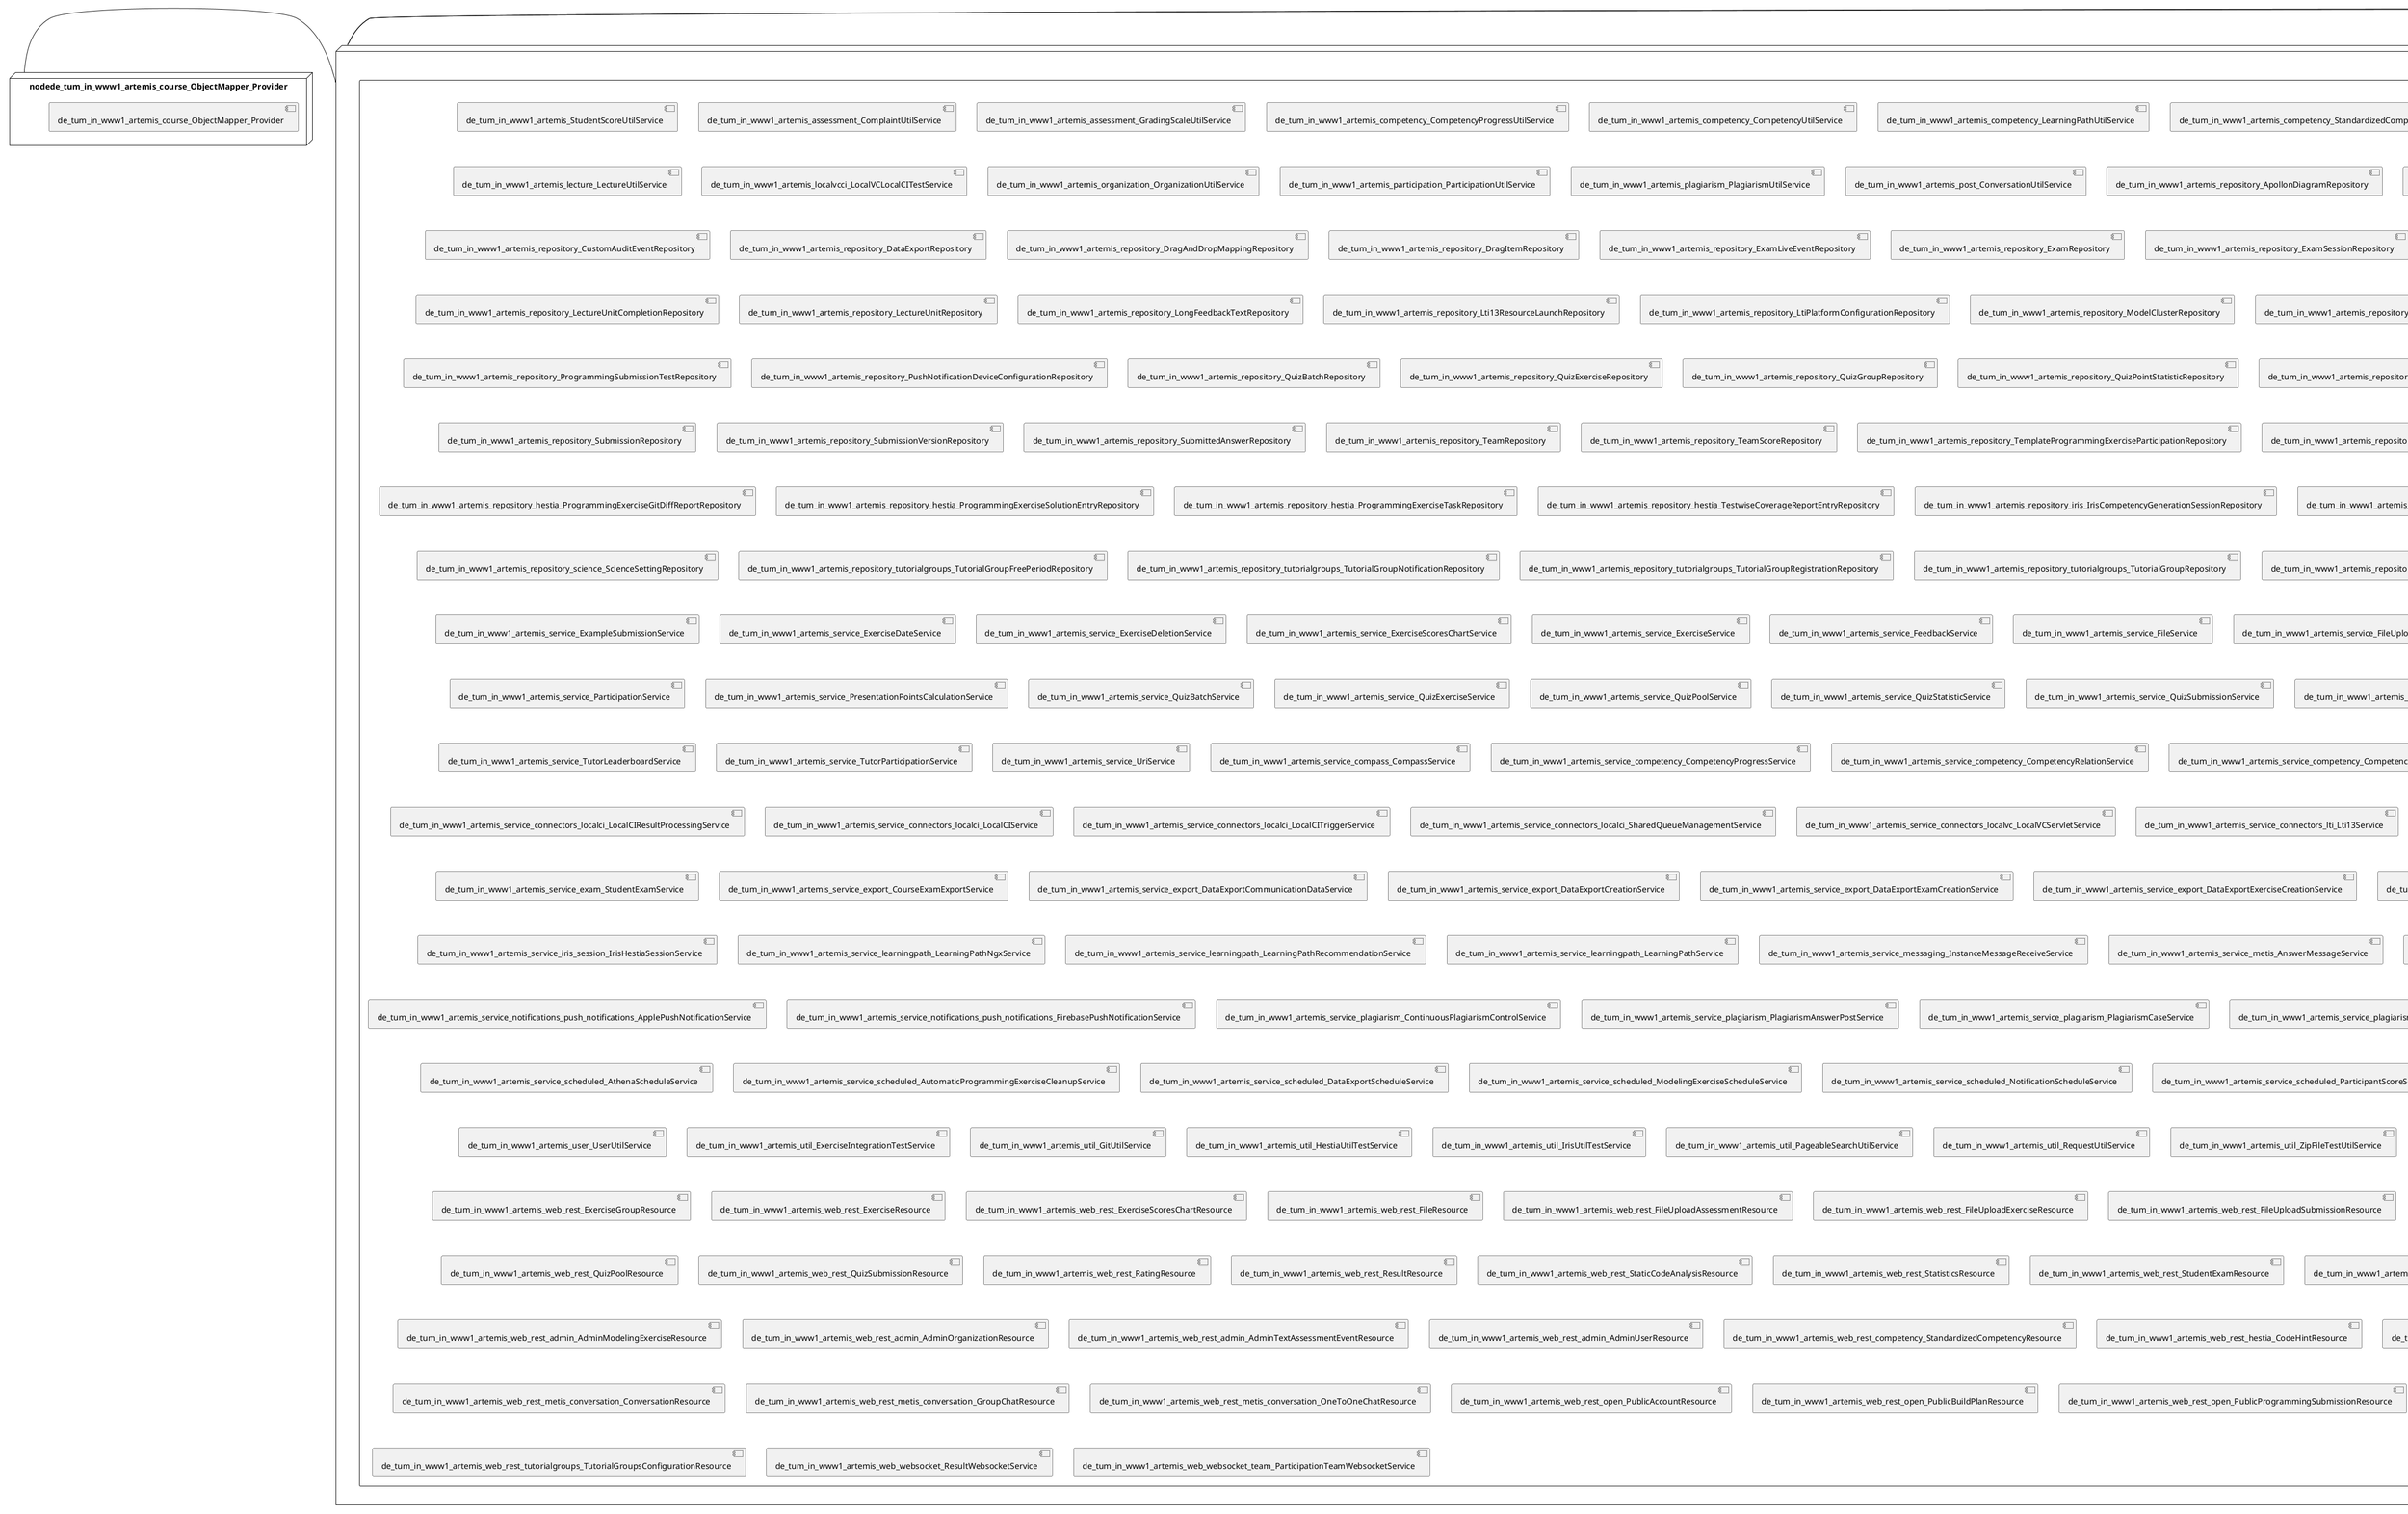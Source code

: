 @startuml
skinparam fixCircleLabelOverlapping true
skinparam componentStyle uml2
node nodede_tum_in_www1_artemis {
component de_tum_in_www1_artemis {
[de_tum_in_www1_artemis_repository_iris_IrisChatSessionRepository] [[ls1intum-artemis.system#_HpBkcAkUEe-ChOzEDUc_uQ]]
[de_tum_in_www1_artemis_web_rest_iris_IrisChatSessionResource] [[ls1intum-artemis.system#_HpBkcAkUEe-ChOzEDUc_uQ]]
}
}
node nodede_tum_in_www1_artemis_2 {
component de_tum_in_www1_artemis_2 {
[de_tum_in_www1_artemis_repository_iris_IrisSettingsRepository] [[ls1intum-artemis.system#_HpBkcAkUEe-ChOzEDUc_uQ]]
[de_tum_in_www1_artemis_service_iris_settings_IrisSettingsService] [[ls1intum-artemis.system#_HpBkcAkUEe-ChOzEDUc_uQ]]
}
}
node nodede_tum_in_www1_artemis_3 {
component de_tum_in_www1_artemis_3 {
[de_tum_in_www1_artemis_repository_SystemNotificationRepository] [[ls1intum-artemis.system#_HpBkcAkUEe-ChOzEDUc_uQ]]
[de_tum_in_www1_artemis_service_SystemNotificationService] [[ls1intum-artemis.system#_HpBkcAkUEe-ChOzEDUc_uQ]]
[de_tum_in_www1_artemis_web_rest_SystemNotificationResource] [[ls1intum-artemis.system#_HpBkcAkUEe-ChOzEDUc_uQ]]
[de_tum_in_www1_artemis_web_rest_admin_AdminSystemNotificationResource] [[ls1intum-artemis.system#_HpBkcAkUEe-ChOzEDUc_uQ]]
}
}
node nodede_tum_in_www1_artemis_4 {
component de_tum_in_www1_artemis_4 {
[de_tum_in_www1_artemis_StudentScoreUtilService] [[ls1intum-artemis.system#_HpBkcAkUEe-ChOzEDUc_uQ]]
[de_tum_in_www1_artemis_assessment_ComplaintUtilService] [[ls1intum-artemis.system#_HpBkcAkUEe-ChOzEDUc_uQ]]
[de_tum_in_www1_artemis_assessment_GradingScaleUtilService] [[ls1intum-artemis.system#_HpBkcAkUEe-ChOzEDUc_uQ]]
[de_tum_in_www1_artemis_competency_CompetencyProgressUtilService] [[ls1intum-artemis.system#_HpBkcAkUEe-ChOzEDUc_uQ]]
[de_tum_in_www1_artemis_competency_CompetencyUtilService] [[ls1intum-artemis.system#_HpBkcAkUEe-ChOzEDUc_uQ]]
[de_tum_in_www1_artemis_competency_LearningPathUtilService] [[ls1intum-artemis.system#_HpBkcAkUEe-ChOzEDUc_uQ]]
[de_tum_in_www1_artemis_competency_StandardizedCompetencyUtilService] [[ls1intum-artemis.system#_HpBkcAkUEe-ChOzEDUc_uQ]]
[de_tum_in_www1_artemis_course_CourseTestService] [[ls1intum-artemis.system#_HpBkcAkUEe-ChOzEDUc_uQ]]
[de_tum_in_www1_artemis_course_CourseUtilService] [[ls1intum-artemis.system#_HpBkcAkUEe-ChOzEDUc_uQ]]
[de_tum_in_www1_artemis_domain_Repository] [[ls1intum-artemis.system#_HpBkcAkUEe-ChOzEDUc_uQ]]
[de_tum_in_www1_artemis_exam_ExamUtilService] [[ls1intum-artemis.system#_HpBkcAkUEe-ChOzEDUc_uQ]]
[de_tum_in_www1_artemis_exercise_ExerciseUtilService] [[ls1intum-artemis.system#_HpBkcAkUEe-ChOzEDUc_uQ]]
[de_tum_in_www1_artemis_exercise_fileuploadexercise_FileUploadExerciseUtilService] [[ls1intum-artemis.system#_HpBkcAkUEe-ChOzEDUc_uQ]]
[de_tum_in_www1_artemis_exercise_modelingexercise_ModelingExerciseUtilService] [[ls1intum-artemis.system#_HpBkcAkUEe-ChOzEDUc_uQ]]
[de_tum_in_www1_artemis_exercise_programmingexercise_ContinuousIntegrationTestService] [[ls1intum-artemis.system#_HpBkcAkUEe-ChOzEDUc_uQ]]
[de_tum_in_www1_artemis_exercise_programmingexercise_ProgrammingExerciseIntegrationTestService] [[ls1intum-artemis.system#_HpBkcAkUEe-ChOzEDUc_uQ]]
[de_tum_in_www1_artemis_exercise_programmingexercise_ProgrammingExerciseResultTestService] [[ls1intum-artemis.system#_HpBkcAkUEe-ChOzEDUc_uQ]]
[de_tum_in_www1_artemis_exercise_programmingexercise_ProgrammingExerciseTestService] [[ls1intum-artemis.system#_HpBkcAkUEe-ChOzEDUc_uQ]]
[de_tum_in_www1_artemis_exercise_programmingexercise_ProgrammingExerciseUtilService] [[ls1intum-artemis.system#_HpBkcAkUEe-ChOzEDUc_uQ]]
[de_tum_in_www1_artemis_exercise_programmingexercise_ProgrammingSubmissionAndResultIntegrationTestService] [[ls1intum-artemis.system#_HpBkcAkUEe-ChOzEDUc_uQ]]
[de_tum_in_www1_artemis_exercise_quizexercise_QuizExerciseUtilService] [[ls1intum-artemis.system#_HpBkcAkUEe-ChOzEDUc_uQ]]
[de_tum_in_www1_artemis_exercise_textexercise_TextExerciseUtilService] [[ls1intum-artemis.system#_HpBkcAkUEe-ChOzEDUc_uQ]]
[de_tum_in_www1_artemis_lecture_LectureUtilService] [[ls1intum-artemis.system#_HpBkcAkUEe-ChOzEDUc_uQ]]
[de_tum_in_www1_artemis_localvcci_LocalVCLocalCITestService] [[ls1intum-artemis.system#_HpBkcAkUEe-ChOzEDUc_uQ]]
[de_tum_in_www1_artemis_organization_OrganizationUtilService] [[ls1intum-artemis.system#_HpBkcAkUEe-ChOzEDUc_uQ]]
[de_tum_in_www1_artemis_participation_ParticipationUtilService] [[ls1intum-artemis.system#_HpBkcAkUEe-ChOzEDUc_uQ]]
[de_tum_in_www1_artemis_plagiarism_PlagiarismUtilService] [[ls1intum-artemis.system#_HpBkcAkUEe-ChOzEDUc_uQ]]
[de_tum_in_www1_artemis_post_ConversationUtilService] [[ls1intum-artemis.system#_HpBkcAkUEe-ChOzEDUc_uQ]]
[de_tum_in_www1_artemis_repository_ApollonDiagramRepository] [[ls1intum-artemis.system#_HpBkcAkUEe-ChOzEDUc_uQ]]
[de_tum_in_www1_artemis_repository_AttachmentRepository] [[ls1intum-artemis.system#_HpBkcAkUEe-ChOzEDUc_uQ]]
[de_tum_in_www1_artemis_repository_AttachmentUnitRepository] [[ls1intum-artemis.system#_HpBkcAkUEe-ChOzEDUc_uQ]]
[de_tum_in_www1_artemis_repository_AuthorityRepository] [[ls1intum-artemis.system#_HpBkcAkUEe-ChOzEDUc_uQ]]
[de_tum_in_www1_artemis_repository_AuxiliaryRepositoryRepository] [[ls1intum-artemis.system#_HpBkcAkUEe-ChOzEDUc_uQ]]
[de_tum_in_www1_artemis_repository_BonusRepository] [[ls1intum-artemis.system#_HpBkcAkUEe-ChOzEDUc_uQ]]
[de_tum_in_www1_artemis_repository_BuildJobRepository] [[ls1intum-artemis.system#_HpBkcAkUEe-ChOzEDUc_uQ]]
[de_tum_in_www1_artemis_repository_BuildLogEntryRepository] [[ls1intum-artemis.system#_HpBkcAkUEe-ChOzEDUc_uQ]]
[de_tum_in_www1_artemis_repository_BuildLogStatisticsEntryRepository] [[ls1intum-artemis.system#_HpBkcAkUEe-ChOzEDUc_uQ]]
[de_tum_in_www1_artemis_repository_BuildPlanRepository] [[ls1intum-artemis.system#_HpBkcAkUEe-ChOzEDUc_uQ]]
[de_tum_in_www1_artemis_repository_CompetencyProgressRepository] [[ls1intum-artemis.system#_HpBkcAkUEe-ChOzEDUc_uQ]]
[de_tum_in_www1_artemis_repository_CompetencyRelationRepository] [[ls1intum-artemis.system#_HpBkcAkUEe-ChOzEDUc_uQ]]
[de_tum_in_www1_artemis_repository_CompetencyRepository] [[ls1intum-artemis.system#_HpBkcAkUEe-ChOzEDUc_uQ]]
[de_tum_in_www1_artemis_repository_ComplaintRepository] [[ls1intum-artemis.system#_HpBkcAkUEe-ChOzEDUc_uQ]]
[de_tum_in_www1_artemis_repository_ComplaintResponseRepository] [[ls1intum-artemis.system#_HpBkcAkUEe-ChOzEDUc_uQ]]
[de_tum_in_www1_artemis_repository_CourseRepository] [[ls1intum-artemis.system#_HpBkcAkUEe-ChOzEDUc_uQ]]
[de_tum_in_www1_artemis_repository_CustomAuditEventRepository] [[ls1intum-artemis.system#_HpBkcAkUEe-ChOzEDUc_uQ]]
[de_tum_in_www1_artemis_repository_DataExportRepository] [[ls1intum-artemis.system#_HpBkcAkUEe-ChOzEDUc_uQ]]
[de_tum_in_www1_artemis_repository_DragAndDropMappingRepository] [[ls1intum-artemis.system#_HpBkcAkUEe-ChOzEDUc_uQ]]
[de_tum_in_www1_artemis_repository_DragItemRepository] [[ls1intum-artemis.system#_HpBkcAkUEe-ChOzEDUc_uQ]]
[de_tum_in_www1_artemis_repository_ExamLiveEventRepository] [[ls1intum-artemis.system#_HpBkcAkUEe-ChOzEDUc_uQ]]
[de_tum_in_www1_artemis_repository_ExamRepository] [[ls1intum-artemis.system#_HpBkcAkUEe-ChOzEDUc_uQ]]
[de_tum_in_www1_artemis_repository_ExamSessionRepository] [[ls1intum-artemis.system#_HpBkcAkUEe-ChOzEDUc_uQ]]
[de_tum_in_www1_artemis_repository_ExamUserRepository] [[ls1intum-artemis.system#_HpBkcAkUEe-ChOzEDUc_uQ]]
[de_tum_in_www1_artemis_repository_ExampleSubmissionRepository] [[ls1intum-artemis.system#_HpBkcAkUEe-ChOzEDUc_uQ]]
[de_tum_in_www1_artemis_repository_ExerciseGroupRepository] [[ls1intum-artemis.system#_HpBkcAkUEe-ChOzEDUc_uQ]]
[de_tum_in_www1_artemis_repository_ExerciseRepository] [[ls1intum-artemis.system#_HpBkcAkUEe-ChOzEDUc_uQ]]
[de_tum_in_www1_artemis_repository_ExerciseUnitRepository] [[ls1intum-artemis.system#_HpBkcAkUEe-ChOzEDUc_uQ]]
[de_tum_in_www1_artemis_repository_FeedbackRepository] [[ls1intum-artemis.system#_HpBkcAkUEe-ChOzEDUc_uQ]]
[de_tum_in_www1_artemis_repository_FileUploadExerciseRepository] [[ls1intum-artemis.system#_HpBkcAkUEe-ChOzEDUc_uQ]]
[de_tum_in_www1_artemis_repository_FileUploadSubmissionRepository] [[ls1intum-artemis.system#_HpBkcAkUEe-ChOzEDUc_uQ]]
[de_tum_in_www1_artemis_repository_GradeStepRepository] [[ls1intum-artemis.system#_HpBkcAkUEe-ChOzEDUc_uQ]]
[de_tum_in_www1_artemis_repository_GradingCriterionRepository] [[ls1intum-artemis.system#_HpBkcAkUEe-ChOzEDUc_uQ]]
[de_tum_in_www1_artemis_repository_GradingScaleRepository] [[ls1intum-artemis.system#_HpBkcAkUEe-ChOzEDUc_uQ]]
[de_tum_in_www1_artemis_repository_GroupNotificationRepository] [[ls1intum-artemis.system#_HpBkcAkUEe-ChOzEDUc_uQ]]
[de_tum_in_www1_artemis_repository_GuidedTourSettingsRepository] [[ls1intum-artemis.system#_HpBkcAkUEe-ChOzEDUc_uQ]]
[de_tum_in_www1_artemis_repository_LearningPathRepository] [[ls1intum-artemis.system#_HpBkcAkUEe-ChOzEDUc_uQ]]
[de_tum_in_www1_artemis_repository_LectureRepository] [[ls1intum-artemis.system#_HpBkcAkUEe-ChOzEDUc_uQ]]
[de_tum_in_www1_artemis_repository_LectureUnitCompletionRepository] [[ls1intum-artemis.system#_HpBkcAkUEe-ChOzEDUc_uQ]]
[de_tum_in_www1_artemis_repository_LectureUnitRepository] [[ls1intum-artemis.system#_HpBkcAkUEe-ChOzEDUc_uQ]]
[de_tum_in_www1_artemis_repository_LongFeedbackTextRepository] [[ls1intum-artemis.system#_HpBkcAkUEe-ChOzEDUc_uQ]]
[de_tum_in_www1_artemis_repository_Lti13ResourceLaunchRepository] [[ls1intum-artemis.system#_HpBkcAkUEe-ChOzEDUc_uQ]]
[de_tum_in_www1_artemis_repository_LtiPlatformConfigurationRepository] [[ls1intum-artemis.system#_HpBkcAkUEe-ChOzEDUc_uQ]]
[de_tum_in_www1_artemis_repository_ModelClusterRepository] [[ls1intum-artemis.system#_HpBkcAkUEe-ChOzEDUc_uQ]]
[de_tum_in_www1_artemis_repository_ModelElementRepository] [[ls1intum-artemis.system#_HpBkcAkUEe-ChOzEDUc_uQ]]
[de_tum_in_www1_artemis_repository_ModelingExerciseRepository] [[ls1intum-artemis.system#_HpBkcAkUEe-ChOzEDUc_uQ]]
[de_tum_in_www1_artemis_repository_ModelingSubmissionRepository] [[ls1intum-artemis.system#_HpBkcAkUEe-ChOzEDUc_uQ]]
[de_tum_in_www1_artemis_repository_NotificationRepository] [[ls1intum-artemis.system#_HpBkcAkUEe-ChOzEDUc_uQ]]
[de_tum_in_www1_artemis_repository_NotificationSettingRepository] [[ls1intum-artemis.system#_HpBkcAkUEe-ChOzEDUc_uQ]]
[de_tum_in_www1_artemis_repository_OnlineCourseConfigurationRepository] [[ls1intum-artemis.system#_HpBkcAkUEe-ChOzEDUc_uQ]]
[de_tum_in_www1_artemis_repository_OnlineUnitRepository] [[ls1intum-artemis.system#_HpBkcAkUEe-ChOzEDUc_uQ]]
[de_tum_in_www1_artemis_repository_OrganizationRepository] [[ls1intum-artemis.system#_HpBkcAkUEe-ChOzEDUc_uQ]]
[de_tum_in_www1_artemis_repository_ParticipantScoreRepository] [[ls1intum-artemis.system#_HpBkcAkUEe-ChOzEDUc_uQ]]
[de_tum_in_www1_artemis_repository_ParticipationRepository] [[ls1intum-artemis.system#_HpBkcAkUEe-ChOzEDUc_uQ]]
[de_tum_in_www1_artemis_repository_ProgrammingExerciseRepository] [[ls1intum-artemis.system#_HpBkcAkUEe-ChOzEDUc_uQ]]
[de_tum_in_www1_artemis_repository_ProgrammingExerciseStudentParticipationRepository] [[ls1intum-artemis.system#_HpBkcAkUEe-ChOzEDUc_uQ]]
[de_tum_in_www1_artemis_repository_ProgrammingExerciseStudentParticipationTestRepository] [[ls1intum-artemis.system#_HpBkcAkUEe-ChOzEDUc_uQ]]
[de_tum_in_www1_artemis_repository_ProgrammingExerciseTestCaseRepository] [[ls1intum-artemis.system#_HpBkcAkUEe-ChOzEDUc_uQ]]
[de_tum_in_www1_artemis_repository_ProgrammingExerciseTestRepository] [[ls1intum-artemis.system#_HpBkcAkUEe-ChOzEDUc_uQ]]
[de_tum_in_www1_artemis_repository_ProgrammingSubmissionRepository] [[ls1intum-artemis.system#_HpBkcAkUEe-ChOzEDUc_uQ]]
[de_tum_in_www1_artemis_repository_ProgrammingSubmissionTestRepository] [[ls1intum-artemis.system#_HpBkcAkUEe-ChOzEDUc_uQ]]
[de_tum_in_www1_artemis_repository_PushNotificationDeviceConfigurationRepository] [[ls1intum-artemis.system#_HpBkcAkUEe-ChOzEDUc_uQ]]
[de_tum_in_www1_artemis_repository_QuizBatchRepository] [[ls1intum-artemis.system#_HpBkcAkUEe-ChOzEDUc_uQ]]
[de_tum_in_www1_artemis_repository_QuizExerciseRepository] [[ls1intum-artemis.system#_HpBkcAkUEe-ChOzEDUc_uQ]]
[de_tum_in_www1_artemis_repository_QuizGroupRepository] [[ls1intum-artemis.system#_HpBkcAkUEe-ChOzEDUc_uQ]]
[de_tum_in_www1_artemis_repository_QuizPointStatisticRepository] [[ls1intum-artemis.system#_HpBkcAkUEe-ChOzEDUc_uQ]]
[de_tum_in_www1_artemis_repository_QuizPoolRepository] [[ls1intum-artemis.system#_HpBkcAkUEe-ChOzEDUc_uQ]]
[de_tum_in_www1_artemis_repository_QuizQuestionRepository] [[ls1intum-artemis.system#_HpBkcAkUEe-ChOzEDUc_uQ]]
[de_tum_in_www1_artemis_repository_QuizQuestionStatisticRepository] [[ls1intum-artemis.system#_HpBkcAkUEe-ChOzEDUc_uQ]]
[de_tum_in_www1_artemis_repository_QuizSubmissionRepository] [[ls1intum-artemis.system#_HpBkcAkUEe-ChOzEDUc_uQ]]
[de_tum_in_www1_artemis_repository_RatingRepository] [[ls1intum-artemis.system#_HpBkcAkUEe-ChOzEDUc_uQ]]
[de_tum_in_www1_artemis_repository_ResultRepository] [[ls1intum-artemis.system#_HpBkcAkUEe-ChOzEDUc_uQ]]
[de_tum_in_www1_artemis_repository_SingleUserNotificationRepository] [[ls1intum-artemis.system#_HpBkcAkUEe-ChOzEDUc_uQ]]
[de_tum_in_www1_artemis_repository_SlideRepository] [[ls1intum-artemis.system#_HpBkcAkUEe-ChOzEDUc_uQ]]
[de_tum_in_www1_artemis_repository_SolutionProgrammingExerciseParticipationRepository] [[ls1intum-artemis.system#_HpBkcAkUEe-ChOzEDUc_uQ]]
[de_tum_in_www1_artemis_repository_SourceRepository] [[ls1intum-artemis.system#_HpBkcAkUEe-ChOzEDUc_uQ]]
[de_tum_in_www1_artemis_repository_StaticCodeAnalysisCategoryRepository] [[ls1intum-artemis.system#_HpBkcAkUEe-ChOzEDUc_uQ]]
[de_tum_in_www1_artemis_repository_StatisticsRepository] [[ls1intum-artemis.system#_HpBkcAkUEe-ChOzEDUc_uQ]]
[de_tum_in_www1_artemis_repository_StudentExamRepository] [[ls1intum-artemis.system#_HpBkcAkUEe-ChOzEDUc_uQ]]
[de_tum_in_www1_artemis_repository_StudentParticipationRepository] [[ls1intum-artemis.system#_HpBkcAkUEe-ChOzEDUc_uQ]]
[de_tum_in_www1_artemis_repository_StudentScoreRepository] [[ls1intum-artemis.system#_HpBkcAkUEe-ChOzEDUc_uQ]]
[de_tum_in_www1_artemis_repository_SubmissionPolicyRepository] [[ls1intum-artemis.system#_HpBkcAkUEe-ChOzEDUc_uQ]]
[de_tum_in_www1_artemis_repository_SubmissionRepository] [[ls1intum-artemis.system#_HpBkcAkUEe-ChOzEDUc_uQ]]
[de_tum_in_www1_artemis_repository_SubmissionVersionRepository] [[ls1intum-artemis.system#_HpBkcAkUEe-ChOzEDUc_uQ]]
[de_tum_in_www1_artemis_repository_SubmittedAnswerRepository] [[ls1intum-artemis.system#_HpBkcAkUEe-ChOzEDUc_uQ]]
[de_tum_in_www1_artemis_repository_TeamRepository] [[ls1intum-artemis.system#_HpBkcAkUEe-ChOzEDUc_uQ]]
[de_tum_in_www1_artemis_repository_TeamScoreRepository] [[ls1intum-artemis.system#_HpBkcAkUEe-ChOzEDUc_uQ]]
[de_tum_in_www1_artemis_repository_TemplateProgrammingExerciseParticipationRepository] [[ls1intum-artemis.system#_HpBkcAkUEe-ChOzEDUc_uQ]]
[de_tum_in_www1_artemis_repository_TextAssessmentEventRepository] [[ls1intum-artemis.system#_HpBkcAkUEe-ChOzEDUc_uQ]]
[de_tum_in_www1_artemis_repository_TextBlockRepository] [[ls1intum-artemis.system#_HpBkcAkUEe-ChOzEDUc_uQ]]
[de_tum_in_www1_artemis_repository_TextExerciseRepository] [[ls1intum-artemis.system#_HpBkcAkUEe-ChOzEDUc_uQ]]
[de_tum_in_www1_artemis_repository_TextSubmissionRepository] [[ls1intum-artemis.system#_HpBkcAkUEe-ChOzEDUc_uQ]]
[de_tum_in_www1_artemis_repository_TextUnitRepository] [[ls1intum-artemis.system#_HpBkcAkUEe-ChOzEDUc_uQ]]
[de_tum_in_www1_artemis_repository_TutorParticipationRepository] [[ls1intum-artemis.system#_HpBkcAkUEe-ChOzEDUc_uQ]]
[de_tum_in_www1_artemis_repository_UserRepository] [[ls1intum-artemis.system#_HpBkcAkUEe-ChOzEDUc_uQ]]
[de_tum_in_www1_artemis_repository_UserTestRepository] [[ls1intum-artemis.system#_HpBkcAkUEe-ChOzEDUc_uQ]]
[de_tum_in_www1_artemis_repository_VideoUnitRepository] [[ls1intum-artemis.system#_HpBkcAkUEe-ChOzEDUc_uQ]]
[de_tum_in_www1_artemis_repository_competency_KnowledgeAreaRepository] [[ls1intum-artemis.system#_HpBkcAkUEe-ChOzEDUc_uQ]]
[de_tum_in_www1_artemis_repository_competency_StandardizedCompetencyRepository] [[ls1intum-artemis.system#_HpBkcAkUEe-ChOzEDUc_uQ]]
[de_tum_in_www1_artemis_repository_hestia_CodeHintRepository] [[ls1intum-artemis.system#_HpBkcAkUEe-ChOzEDUc_uQ]]
[de_tum_in_www1_artemis_repository_hestia_CoverageFileReportRepository] [[ls1intum-artemis.system#_HpBkcAkUEe-ChOzEDUc_uQ]]
[de_tum_in_www1_artemis_repository_hestia_CoverageReportRepository] [[ls1intum-artemis.system#_HpBkcAkUEe-ChOzEDUc_uQ]]
[de_tum_in_www1_artemis_repository_hestia_ExerciseHintActivationRepository] [[ls1intum-artemis.system#_HpBkcAkUEe-ChOzEDUc_uQ]]
[de_tum_in_www1_artemis_repository_hestia_ExerciseHintRepository] [[ls1intum-artemis.system#_HpBkcAkUEe-ChOzEDUc_uQ]]
[de_tum_in_www1_artemis_repository_hestia_ProgrammingExerciseGitDiffReportRepository] [[ls1intum-artemis.system#_HpBkcAkUEe-ChOzEDUc_uQ]]
[de_tum_in_www1_artemis_repository_hestia_ProgrammingExerciseSolutionEntryRepository] [[ls1intum-artemis.system#_HpBkcAkUEe-ChOzEDUc_uQ]]
[de_tum_in_www1_artemis_repository_hestia_ProgrammingExerciseTaskRepository] [[ls1intum-artemis.system#_HpBkcAkUEe-ChOzEDUc_uQ]]
[de_tum_in_www1_artemis_repository_hestia_TestwiseCoverageReportEntryRepository] [[ls1intum-artemis.system#_HpBkcAkUEe-ChOzEDUc_uQ]]
[de_tum_in_www1_artemis_repository_iris_IrisCompetencyGenerationSessionRepository] [[ls1intum-artemis.system#_HpBkcAkUEe-ChOzEDUc_uQ]]
[de_tum_in_www1_artemis_repository_iris_IrisHestiaSessionRepository] [[ls1intum-artemis.system#_HpBkcAkUEe-ChOzEDUc_uQ]]
[de_tum_in_www1_artemis_repository_iris_IrisMessageRepository] [[ls1intum-artemis.system#_HpBkcAkUEe-ChOzEDUc_uQ]]
[de_tum_in_www1_artemis_repository_iris_IrisSessionRepository] [[ls1intum-artemis.system#_HpBkcAkUEe-ChOzEDUc_uQ]]
[de_tum_in_www1_artemis_repository_metis_AnswerPostRepository] [[ls1intum-artemis.system#_HpBkcAkUEe-ChOzEDUc_uQ]]
[de_tum_in_www1_artemis_repository_metis_ConversationMessageRepository] [[ls1intum-artemis.system#_HpBkcAkUEe-ChOzEDUc_uQ]]
[de_tum_in_www1_artemis_repository_metis_ConversationParticipantRepository] [[ls1intum-artemis.system#_HpBkcAkUEe-ChOzEDUc_uQ]]
[de_tum_in_www1_artemis_repository_metis_PostRepository] [[ls1intum-artemis.system#_HpBkcAkUEe-ChOzEDUc_uQ]]
[de_tum_in_www1_artemis_repository_metis_ReactionRepository] [[ls1intum-artemis.system#_HpBkcAkUEe-ChOzEDUc_uQ]]
[de_tum_in_www1_artemis_repository_metis_conversation_ChannelRepository] [[ls1intum-artemis.system#_HpBkcAkUEe-ChOzEDUc_uQ]]
[de_tum_in_www1_artemis_repository_metis_conversation_ConversationNotificationRepository] [[ls1intum-artemis.system#_HpBkcAkUEe-ChOzEDUc_uQ]]
[de_tum_in_www1_artemis_repository_metis_conversation_ConversationRepository] [[ls1intum-artemis.system#_HpBkcAkUEe-ChOzEDUc_uQ]]
[de_tum_in_www1_artemis_repository_metis_conversation_GroupChatRepository] [[ls1intum-artemis.system#_HpBkcAkUEe-ChOzEDUc_uQ]]
[de_tum_in_www1_artemis_repository_metis_conversation_OneToOneChatRepository] [[ls1intum-artemis.system#_HpBkcAkUEe-ChOzEDUc_uQ]]
[de_tum_in_www1_artemis_repository_plagiarism_PlagiarismCaseRepository] [[ls1intum-artemis.system#_HpBkcAkUEe-ChOzEDUc_uQ]]
[de_tum_in_www1_artemis_repository_plagiarism_PlagiarismComparisonRepository] [[ls1intum-artemis.system#_HpBkcAkUEe-ChOzEDUc_uQ]]
[de_tum_in_www1_artemis_repository_plagiarism_PlagiarismResultRepository] [[ls1intum-artemis.system#_HpBkcAkUEe-ChOzEDUc_uQ]]
[de_tum_in_www1_artemis_repository_plagiarism_PlagiarismSubmissionRepository] [[ls1intum-artemis.system#_HpBkcAkUEe-ChOzEDUc_uQ]]
[de_tum_in_www1_artemis_repository_science_ScienceSettingRepository] [[ls1intum-artemis.system#_HpBkcAkUEe-ChOzEDUc_uQ]]
[de_tum_in_www1_artemis_repository_tutorialgroups_TutorialGroupFreePeriodRepository] [[ls1intum-artemis.system#_HpBkcAkUEe-ChOzEDUc_uQ]]
[de_tum_in_www1_artemis_repository_tutorialgroups_TutorialGroupNotificationRepository] [[ls1intum-artemis.system#_HpBkcAkUEe-ChOzEDUc_uQ]]
[de_tum_in_www1_artemis_repository_tutorialgroups_TutorialGroupRegistrationRepository] [[ls1intum-artemis.system#_HpBkcAkUEe-ChOzEDUc_uQ]]
[de_tum_in_www1_artemis_repository_tutorialgroups_TutorialGroupRepository] [[ls1intum-artemis.system#_HpBkcAkUEe-ChOzEDUc_uQ]]
[de_tum_in_www1_artemis_repository_tutorialgroups_TutorialGroupScheduleRepository] [[ls1intum-artemis.system#_HpBkcAkUEe-ChOzEDUc_uQ]]
[de_tum_in_www1_artemis_repository_tutorialgroups_TutorialGroupSessionRepository] [[ls1intum-artemis.system#_HpBkcAkUEe-ChOzEDUc_uQ]]
[de_tum_in_www1_artemis_repository_tutorialgroups_TutorialGroupsConfigurationRepository] [[ls1intum-artemis.system#_HpBkcAkUEe-ChOzEDUc_uQ]]
[de_tum_in_www1_artemis_security_DomainUserDetailsService] [[ls1intum-artemis.system#_HpBkcAkUEe-ChOzEDUc_uQ]]
[de_tum_in_www1_artemis_service_AssessmentDashboardService] [[ls1intum-artemis.system#_HpBkcAkUEe-ChOzEDUc_uQ]]
[de_tum_in_www1_artemis_service_AssessmentService] [[ls1intum-artemis.system#_HpBkcAkUEe-ChOzEDUc_uQ]]
[de_tum_in_www1_artemis_service_AttachmentUnitService] [[ls1intum-artemis.system#_HpBkcAkUEe-ChOzEDUc_uQ]]
[de_tum_in_www1_artemis_service_AuthorizationCheckService] [[ls1intum-artemis.system#_HpBkcAkUEe-ChOzEDUc_uQ]]
[de_tum_in_www1_artemis_service_BonusService] [[ls1intum-artemis.system#_HpBkcAkUEe-ChOzEDUc_uQ]]
[de_tum_in_www1_artemis_service_BuildLogEntryService] [[ls1intum-artemis.system#_HpBkcAkUEe-ChOzEDUc_uQ]]
[de_tum_in_www1_artemis_service_ComplaintResponseService] [[ls1intum-artemis.system#_HpBkcAkUEe-ChOzEDUc_uQ]]
[de_tum_in_www1_artemis_service_ComplaintService] [[ls1intum-artemis.system#_HpBkcAkUEe-ChOzEDUc_uQ]]
[de_tum_in_www1_artemis_service_ConsistencyCheckService] [[ls1intum-artemis.system#_HpBkcAkUEe-ChOzEDUc_uQ]]
[de_tum_in_www1_artemis_service_ConsistencyCheckTestService] [[ls1intum-artemis.system#_HpBkcAkUEe-ChOzEDUc_uQ]]
[de_tum_in_www1_artemis_service_CourseScoreCalculationService] [[ls1intum-artemis.system#_HpBkcAkUEe-ChOzEDUc_uQ]]
[de_tum_in_www1_artemis_service_CourseService] [[ls1intum-artemis.system#_HpBkcAkUEe-ChOzEDUc_uQ]]
[de_tum_in_www1_artemis_service_EmailSummaryService] [[ls1intum-artemis.system#_HpBkcAkUEe-ChOzEDUc_uQ]]
[de_tum_in_www1_artemis_service_ExampleSubmissionService] [[ls1intum-artemis.system#_HpBkcAkUEe-ChOzEDUc_uQ]]
[de_tum_in_www1_artemis_service_ExerciseDateService] [[ls1intum-artemis.system#_HpBkcAkUEe-ChOzEDUc_uQ]]
[de_tum_in_www1_artemis_service_ExerciseDeletionService] [[ls1intum-artemis.system#_HpBkcAkUEe-ChOzEDUc_uQ]]
[de_tum_in_www1_artemis_service_ExerciseScoresChartService] [[ls1intum-artemis.system#_HpBkcAkUEe-ChOzEDUc_uQ]]
[de_tum_in_www1_artemis_service_ExerciseService] [[ls1intum-artemis.system#_HpBkcAkUEe-ChOzEDUc_uQ]]
[de_tum_in_www1_artemis_service_FeedbackService] [[ls1intum-artemis.system#_HpBkcAkUEe-ChOzEDUc_uQ]]
[de_tum_in_www1_artemis_service_FileService] [[ls1intum-artemis.system#_HpBkcAkUEe-ChOzEDUc_uQ]]
[de_tum_in_www1_artemis_service_FileUploadExerciseImportService] [[ls1intum-artemis.system#_HpBkcAkUEe-ChOzEDUc_uQ]]
[de_tum_in_www1_artemis_service_FileUploadExerciseService] [[ls1intum-artemis.system#_HpBkcAkUEe-ChOzEDUc_uQ]]
[de_tum_in_www1_artemis_service_FileUploadSubmissionService] [[ls1intum-artemis.system#_HpBkcAkUEe-ChOzEDUc_uQ]]
[de_tum_in_www1_artemis_service_GradingScaleService] [[ls1intum-artemis.system#_HpBkcAkUEe-ChOzEDUc_uQ]]
[de_tum_in_www1_artemis_service_LectureImportService] [[ls1intum-artemis.system#_HpBkcAkUEe-ChOzEDUc_uQ]]
[de_tum_in_www1_artemis_service_LectureService] [[ls1intum-artemis.system#_HpBkcAkUEe-ChOzEDUc_uQ]]
[de_tum_in_www1_artemis_service_LectureUnitProcessingService] [[ls1intum-artemis.system#_HpBkcAkUEe-ChOzEDUc_uQ]]
[de_tum_in_www1_artemis_service_LectureUnitService] [[ls1intum-artemis.system#_HpBkcAkUEe-ChOzEDUc_uQ]]
[de_tum_in_www1_artemis_service_ModelingExerciseImportService] [[ls1intum-artemis.system#_HpBkcAkUEe-ChOzEDUc_uQ]]
[de_tum_in_www1_artemis_service_ModelingExerciseService] [[ls1intum-artemis.system#_HpBkcAkUEe-ChOzEDUc_uQ]]
[de_tum_in_www1_artemis_service_ModelingSubmissionService] [[ls1intum-artemis.system#_HpBkcAkUEe-ChOzEDUc_uQ]]
[de_tum_in_www1_artemis_service_OnlineCourseConfigurationService] [[ls1intum-artemis.system#_HpBkcAkUEe-ChOzEDUc_uQ]]
[de_tum_in_www1_artemis_service_OrganizationService] [[ls1intum-artemis.system#_HpBkcAkUEe-ChOzEDUc_uQ]]
[de_tum_in_www1_artemis_service_ParticipantScoreService] [[ls1intum-artemis.system#_HpBkcAkUEe-ChOzEDUc_uQ]]
[de_tum_in_www1_artemis_service_ParticipationAuthorizationCheckService] [[ls1intum-artemis.system#_HpBkcAkUEe-ChOzEDUc_uQ]]
[de_tum_in_www1_artemis_service_ParticipationService] [[ls1intum-artemis.system#_HpBkcAkUEe-ChOzEDUc_uQ]]
[de_tum_in_www1_artemis_service_PresentationPointsCalculationService] [[ls1intum-artemis.system#_HpBkcAkUEe-ChOzEDUc_uQ]]
[de_tum_in_www1_artemis_service_QuizBatchService] [[ls1intum-artemis.system#_HpBkcAkUEe-ChOzEDUc_uQ]]
[de_tum_in_www1_artemis_service_QuizExerciseService] [[ls1intum-artemis.system#_HpBkcAkUEe-ChOzEDUc_uQ]]
[de_tum_in_www1_artemis_service_QuizPoolService] [[ls1intum-artemis.system#_HpBkcAkUEe-ChOzEDUc_uQ]]
[de_tum_in_www1_artemis_service_QuizStatisticService] [[ls1intum-artemis.system#_HpBkcAkUEe-ChOzEDUc_uQ]]
[de_tum_in_www1_artemis_service_QuizSubmissionService] [[ls1intum-artemis.system#_HpBkcAkUEe-ChOzEDUc_uQ]]
[de_tum_in_www1_artemis_service_RatingService] [[ls1intum-artemis.system#_HpBkcAkUEe-ChOzEDUc_uQ]]
[de_tum_in_www1_artemis_service_RepositoryParticipationService] [[ls1intum-artemis.system#_HpBkcAkUEe-ChOzEDUc_uQ]]
[de_tum_in_www1_artemis_service_ResultService] [[ls1intum-artemis.system#_HpBkcAkUEe-ChOzEDUc_uQ]]
[de_tum_in_www1_artemis_service_SlideSplitterService] [[ls1intum-artemis.system#_HpBkcAkUEe-ChOzEDUc_uQ]]
[de_tum_in_www1_artemis_service_StaticCodeAnalysisService] [[ls1intum-artemis.system#_HpBkcAkUEe-ChOzEDUc_uQ]]
[de_tum_in_www1_artemis_service_StatisticsService] [[ls1intum-artemis.system#_HpBkcAkUEe-ChOzEDUc_uQ]]
[de_tum_in_www1_artemis_service_SubmissionPolicyService] [[ls1intum-artemis.system#_HpBkcAkUEe-ChOzEDUc_uQ]]
[de_tum_in_www1_artemis_service_SubmissionService] [[ls1intum-artemis.system#_HpBkcAkUEe-ChOzEDUc_uQ]]
[de_tum_in_www1_artemis_service_SubmissionVersionService] [[ls1intum-artemis.system#_HpBkcAkUEe-ChOzEDUc_uQ]]
[de_tum_in_www1_artemis_service_TeamService] [[ls1intum-artemis.system#_HpBkcAkUEe-ChOzEDUc_uQ]]
[de_tum_in_www1_artemis_service_TextBlockService] [[ls1intum-artemis.system#_HpBkcAkUEe-ChOzEDUc_uQ]]
[de_tum_in_www1_artemis_service_TextExerciseImportService] [[ls1intum-artemis.system#_HpBkcAkUEe-ChOzEDUc_uQ]]
[de_tum_in_www1_artemis_service_TextExerciseService] [[ls1intum-artemis.system#_HpBkcAkUEe-ChOzEDUc_uQ]]
[de_tum_in_www1_artemis_service_TextSubmissionService] [[ls1intum-artemis.system#_HpBkcAkUEe-ChOzEDUc_uQ]]
[de_tum_in_www1_artemis_service_TutorEffortService] [[ls1intum-artemis.system#_HpBkcAkUEe-ChOzEDUc_uQ]]
[de_tum_in_www1_artemis_service_TutorLeaderboardService] [[ls1intum-artemis.system#_HpBkcAkUEe-ChOzEDUc_uQ]]
[de_tum_in_www1_artemis_service_TutorParticipationService] [[ls1intum-artemis.system#_HpBkcAkUEe-ChOzEDUc_uQ]]
[de_tum_in_www1_artemis_service_UriService] [[ls1intum-artemis.system#_HpBkcAkUEe-ChOzEDUc_uQ]]
[de_tum_in_www1_artemis_service_compass_CompassService] [[ls1intum-artemis.system#_HpBkcAkUEe-ChOzEDUc_uQ]]
[de_tum_in_www1_artemis_service_competency_CompetencyProgressService] [[ls1intum-artemis.system#_HpBkcAkUEe-ChOzEDUc_uQ]]
[de_tum_in_www1_artemis_service_competency_CompetencyRelationService] [[ls1intum-artemis.system#_HpBkcAkUEe-ChOzEDUc_uQ]]
[de_tum_in_www1_artemis_service_competency_CompetencyService] [[ls1intum-artemis.system#_HpBkcAkUEe-ChOzEDUc_uQ]]
[de_tum_in_www1_artemis_service_competency_KnowledgeAreaService] [[ls1intum-artemis.system#_HpBkcAkUEe-ChOzEDUc_uQ]]
[de_tum_in_www1_artemis_service_competency_StandardizedCompetencyService] [[ls1intum-artemis.system#_HpBkcAkUEe-ChOzEDUc_uQ]]
[de_tum_in_www1_artemis_service_connectors_GitService] [[ls1intum-artemis.system#_HpBkcAkUEe-ChOzEDUc_uQ]]
[de_tum_in_www1_artemis_service_connectors_SAML2Service] [[ls1intum-artemis.system#_HpBkcAkUEe-ChOzEDUc_uQ]]
[de_tum_in_www1_artemis_service_connectors_athena_AthenaDTOConverterService] [[ls1intum-artemis.system#_HpBkcAkUEe-ChOzEDUc_uQ]]
[de_tum_in_www1_artemis_service_connectors_athena_AthenaModuleService] [[ls1intum-artemis.system#_HpBkcAkUEe-ChOzEDUc_uQ]]
[de_tum_in_www1_artemis_service_connectors_athena_AthenaRepositoryExportService] [[ls1intum-artemis.system#_HpBkcAkUEe-ChOzEDUc_uQ]]
[de_tum_in_www1_artemis_service_connectors_athena_AthenaSubmissionSendingService] [[ls1intum-artemis.system#_HpBkcAkUEe-ChOzEDUc_uQ]]
[de_tum_in_www1_artemis_service_connectors_gitlab_GitLabPersonalAccessTokenManagementService] [[ls1intum-artemis.system#_HpBkcAkUEe-ChOzEDUc_uQ]]
[de_tum_in_www1_artemis_service_connectors_gitlab_GitLabService] [[ls1intum-artemis.system#_HpBkcAkUEe-ChOzEDUc_uQ]]
[de_tum_in_www1_artemis_service_connectors_gitlab_GitLabUserManagementService] [[ls1intum-artemis.system#_HpBkcAkUEe-ChOzEDUc_uQ]]
[de_tum_in_www1_artemis_service_connectors_gitlabci_GitLabCIService] [[ls1intum-artemis.system#_HpBkcAkUEe-ChOzEDUc_uQ]]
[de_tum_in_www1_artemis_service_connectors_jenkins_JenkinsService] [[ls1intum-artemis.system#_HpBkcAkUEe-ChOzEDUc_uQ]]
[de_tum_in_www1_artemis_service_connectors_jenkins_JenkinsUserManagementService] [[ls1intum-artemis.system#_HpBkcAkUEe-ChOzEDUc_uQ]]
[de_tum_in_www1_artemis_service_connectors_jenkins_build_plan_JenkinsBuildPlanService] [[ls1intum-artemis.system#_HpBkcAkUEe-ChOzEDUc_uQ]]
[de_tum_in_www1_artemis_service_connectors_localci_LocalCIResultProcessingService] [[ls1intum-artemis.system#_HpBkcAkUEe-ChOzEDUc_uQ]]
[de_tum_in_www1_artemis_service_connectors_localci_LocalCIService] [[ls1intum-artemis.system#_HpBkcAkUEe-ChOzEDUc_uQ]]
[de_tum_in_www1_artemis_service_connectors_localci_LocalCITriggerService] [[ls1intum-artemis.system#_HpBkcAkUEe-ChOzEDUc_uQ]]
[de_tum_in_www1_artemis_service_connectors_localci_SharedQueueManagementService] [[ls1intum-artemis.system#_HpBkcAkUEe-ChOzEDUc_uQ]]
[de_tum_in_www1_artemis_service_connectors_localvc_LocalVCServletService] [[ls1intum-artemis.system#_HpBkcAkUEe-ChOzEDUc_uQ]]
[de_tum_in_www1_artemis_service_connectors_lti_Lti13Service] [[ls1intum-artemis.system#_HpBkcAkUEe-ChOzEDUc_uQ]]
[de_tum_in_www1_artemis_service_connectors_lti_LtiDeepLinkingService] [[ls1intum-artemis.system#_HpBkcAkUEe-ChOzEDUc_uQ]]
[de_tum_in_www1_artemis_service_connectors_lti_LtiDynamicRegistrationService] [[ls1intum-artemis.system#_HpBkcAkUEe-ChOzEDUc_uQ]]
[de_tum_in_www1_artemis_service_connectors_lti_LtiService] [[ls1intum-artemis.system#_HpBkcAkUEe-ChOzEDUc_uQ]]
[de_tum_in_www1_artemis_service_connectors_vcs_VcsTokenRenewalService] [[ls1intum-artemis.system#_HpBkcAkUEe-ChOzEDUc_uQ]]
[de_tum_in_www1_artemis_service_exam_ExamAccessService] [[ls1intum-artemis.system#_HpBkcAkUEe-ChOzEDUc_uQ]]
[de_tum_in_www1_artemis_service_exam_ExamDateService] [[ls1intum-artemis.system#_HpBkcAkUEe-ChOzEDUc_uQ]]
[de_tum_in_www1_artemis_service_exam_ExamDeletionService] [[ls1intum-artemis.system#_HpBkcAkUEe-ChOzEDUc_uQ]]
[de_tum_in_www1_artemis_service_exam_ExamImportService] [[ls1intum-artemis.system#_HpBkcAkUEe-ChOzEDUc_uQ]]
[de_tum_in_www1_artemis_service_exam_ExamLiveEventsService] [[ls1intum-artemis.system#_HpBkcAkUEe-ChOzEDUc_uQ]]
[de_tum_in_www1_artemis_service_exam_ExamQuizService] [[ls1intum-artemis.system#_HpBkcAkUEe-ChOzEDUc_uQ]]
[de_tum_in_www1_artemis_service_exam_ExamRegistrationService] [[ls1intum-artemis.system#_HpBkcAkUEe-ChOzEDUc_uQ]]
[de_tum_in_www1_artemis_service_exam_ExamService] [[ls1intum-artemis.system#_HpBkcAkUEe-ChOzEDUc_uQ]]
[de_tum_in_www1_artemis_service_exam_ExamSessionService] [[ls1intum-artemis.system#_HpBkcAkUEe-ChOzEDUc_uQ]]
[de_tum_in_www1_artemis_service_exam_ExamSubmissionService] [[ls1intum-artemis.system#_HpBkcAkUEe-ChOzEDUc_uQ]]
[de_tum_in_www1_artemis_service_exam_ExamUserService] [[ls1intum-artemis.system#_HpBkcAkUEe-ChOzEDUc_uQ]]
[de_tum_in_www1_artemis_service_exam_StudentExamAccessService] [[ls1intum-artemis.system#_HpBkcAkUEe-ChOzEDUc_uQ]]
[de_tum_in_www1_artemis_service_exam_StudentExamService] [[ls1intum-artemis.system#_HpBkcAkUEe-ChOzEDUc_uQ]]
[de_tum_in_www1_artemis_service_export_CourseExamExportService] [[ls1intum-artemis.system#_HpBkcAkUEe-ChOzEDUc_uQ]]
[de_tum_in_www1_artemis_service_export_DataExportCommunicationDataService] [[ls1intum-artemis.system#_HpBkcAkUEe-ChOzEDUc_uQ]]
[de_tum_in_www1_artemis_service_export_DataExportCreationService] [[ls1intum-artemis.system#_HpBkcAkUEe-ChOzEDUc_uQ]]
[de_tum_in_www1_artemis_service_export_DataExportExamCreationService] [[ls1intum-artemis.system#_HpBkcAkUEe-ChOzEDUc_uQ]]
[de_tum_in_www1_artemis_service_export_DataExportExerciseCreationService] [[ls1intum-artemis.system#_HpBkcAkUEe-ChOzEDUc_uQ]]
[de_tum_in_www1_artemis_service_export_DataExportQuizExerciseCreationService] [[ls1intum-artemis.system#_HpBkcAkUEe-ChOzEDUc_uQ]]
[de_tum_in_www1_artemis_service_export_DataExportService] [[ls1intum-artemis.system#_HpBkcAkUEe-ChOzEDUc_uQ]]
[de_tum_in_www1_artemis_service_export_ProgrammingExerciseExportService] [[ls1intum-artemis.system#_HpBkcAkUEe-ChOzEDUc_uQ]]
[de_tum_in_www1_artemis_service_export_QuizExerciseWithSubmissionsExportService] [[ls1intum-artemis.system#_HpBkcAkUEe-ChOzEDUc_uQ]]
[de_tum_in_www1_artemis_service_hestia_CodeHintService] [[ls1intum-artemis.system#_HpBkcAkUEe-ChOzEDUc_uQ]]
[de_tum_in_www1_artemis_service_hestia_ExerciseHintService] [[ls1intum-artemis.system#_HpBkcAkUEe-ChOzEDUc_uQ]]
[de_tum_in_www1_artemis_service_hestia_ProgrammingExerciseGitDiffReportService] [[ls1intum-artemis.system#_HpBkcAkUEe-ChOzEDUc_uQ]]
[de_tum_in_www1_artemis_service_hestia_ProgrammingExerciseTaskService] [[ls1intum-artemis.system#_HpBkcAkUEe-ChOzEDUc_uQ]]
[de_tum_in_www1_artemis_service_hestia_TestwiseCoverageService] [[ls1intum-artemis.system#_HpBkcAkUEe-ChOzEDUc_uQ]]
[de_tum_in_www1_artemis_service_hestia_behavioral_BehavioralTestCaseService] [[ls1intum-artemis.system#_HpBkcAkUEe-ChOzEDUc_uQ]]
[de_tum_in_www1_artemis_service_hestia_structural_StructuralTestCaseService] [[ls1intum-artemis.system#_HpBkcAkUEe-ChOzEDUc_uQ]]
[de_tum_in_www1_artemis_service_iris_IrisMessageService] [[ls1intum-artemis.system#_HpBkcAkUEe-ChOzEDUc_uQ]]
[de_tum_in_www1_artemis_service_iris_IrisRateLimitService] [[ls1intum-artemis.system#_HpBkcAkUEe-ChOzEDUc_uQ]]
[de_tum_in_www1_artemis_service_iris_IrisSessionService] [[ls1intum-artemis.system#_HpBkcAkUEe-ChOzEDUc_uQ]]
[de_tum_in_www1_artemis_service_iris_session_IrisChatSessionService] [[ls1intum-artemis.system#_HpBkcAkUEe-ChOzEDUc_uQ]]
[de_tum_in_www1_artemis_service_iris_session_IrisCompetencyGenerationSessionService] [[ls1intum-artemis.system#_HpBkcAkUEe-ChOzEDUc_uQ]]
[de_tum_in_www1_artemis_service_iris_session_IrisHestiaSessionService] [[ls1intum-artemis.system#_HpBkcAkUEe-ChOzEDUc_uQ]]
[de_tum_in_www1_artemis_service_learningpath_LearningPathNgxService] [[ls1intum-artemis.system#_HpBkcAkUEe-ChOzEDUc_uQ]]
[de_tum_in_www1_artemis_service_learningpath_LearningPathRecommendationService] [[ls1intum-artemis.system#_HpBkcAkUEe-ChOzEDUc_uQ]]
[de_tum_in_www1_artemis_service_learningpath_LearningPathService] [[ls1intum-artemis.system#_HpBkcAkUEe-ChOzEDUc_uQ]]
[de_tum_in_www1_artemis_service_messaging_InstanceMessageReceiveService] [[ls1intum-artemis.system#_HpBkcAkUEe-ChOzEDUc_uQ]]
[de_tum_in_www1_artemis_service_metis_AnswerMessageService] [[ls1intum-artemis.system#_HpBkcAkUEe-ChOzEDUc_uQ]]
[de_tum_in_www1_artemis_service_metis_ConversationMessagingService] [[ls1intum-artemis.system#_HpBkcAkUEe-ChOzEDUc_uQ]]
[de_tum_in_www1_artemis_service_metis_ReactionService] [[ls1intum-artemis.system#_HpBkcAkUEe-ChOzEDUc_uQ]]
[de_tum_in_www1_artemis_service_metis_conversation_ChannelService] [[ls1intum-artemis.system#_HpBkcAkUEe-ChOzEDUc_uQ]]
[de_tum_in_www1_artemis_service_metis_conversation_ConversationDTOService] [[ls1intum-artemis.system#_HpBkcAkUEe-ChOzEDUc_uQ]]
[de_tum_in_www1_artemis_service_metis_conversation_ConversationService] [[ls1intum-artemis.system#_HpBkcAkUEe-ChOzEDUc_uQ]]
[de_tum_in_www1_artemis_service_metis_conversation_GroupChatService] [[ls1intum-artemis.system#_HpBkcAkUEe-ChOzEDUc_uQ]]
[de_tum_in_www1_artemis_service_metis_conversation_OneToOneChatService] [[ls1intum-artemis.system#_HpBkcAkUEe-ChOzEDUc_uQ]]
[de_tum_in_www1_artemis_service_metis_conversation_auth_ChannelAuthorizationService] [[ls1intum-artemis.system#_HpBkcAkUEe-ChOzEDUc_uQ]]
[de_tum_in_www1_artemis_service_metis_conversation_auth_ConversationAuthorizationService] [[ls1intum-artemis.system#_HpBkcAkUEe-ChOzEDUc_uQ]]
[de_tum_in_www1_artemis_service_metis_conversation_auth_GroupChatAuthorizationService] [[ls1intum-artemis.system#_HpBkcAkUEe-ChOzEDUc_uQ]]
[de_tum_in_www1_artemis_service_metis_conversation_auth_OneToOneChatAuthorizationService] [[ls1intum-artemis.system#_HpBkcAkUEe-ChOzEDUc_uQ]]
[de_tum_in_www1_artemis_service_notifications_ConversationNotificationService] [[ls1intum-artemis.system#_HpBkcAkUEe-ChOzEDUc_uQ]]
[de_tum_in_www1_artemis_service_notifications_GroupNotificationService] [[ls1intum-artemis.system#_HpBkcAkUEe-ChOzEDUc_uQ]]
[de_tum_in_www1_artemis_service_notifications_NotificationSettingsService] [[ls1intum-artemis.system#_HpBkcAkUEe-ChOzEDUc_uQ]]
[de_tum_in_www1_artemis_service_notifications_SingleUserNotificationService] [[ls1intum-artemis.system#_HpBkcAkUEe-ChOzEDUc_uQ]]
[de_tum_in_www1_artemis_service_notifications_TutorialGroupNotificationService] [[ls1intum-artemis.system#_HpBkcAkUEe-ChOzEDUc_uQ]]
[de_tum_in_www1_artemis_service_notifications_push_notifications_ApplePushNotificationService] [[ls1intum-artemis.system#_HpBkcAkUEe-ChOzEDUc_uQ]]
[de_tum_in_www1_artemis_service_notifications_push_notifications_FirebasePushNotificationService] [[ls1intum-artemis.system#_HpBkcAkUEe-ChOzEDUc_uQ]]
[de_tum_in_www1_artemis_service_plagiarism_ContinuousPlagiarismControlService] [[ls1intum-artemis.system#_HpBkcAkUEe-ChOzEDUc_uQ]]
[de_tum_in_www1_artemis_service_plagiarism_PlagiarismAnswerPostService] [[ls1intum-artemis.system#_HpBkcAkUEe-ChOzEDUc_uQ]]
[de_tum_in_www1_artemis_service_plagiarism_PlagiarismCaseService] [[ls1intum-artemis.system#_HpBkcAkUEe-ChOzEDUc_uQ]]
[de_tum_in_www1_artemis_service_plagiarism_PlagiarismDetectionService] [[ls1intum-artemis.system#_HpBkcAkUEe-ChOzEDUc_uQ]]
[de_tum_in_www1_artemis_service_plagiarism_PlagiarismPostService] [[ls1intum-artemis.system#_HpBkcAkUEe-ChOzEDUc_uQ]]
[de_tum_in_www1_artemis_service_plagiarism_PlagiarismService] [[ls1intum-artemis.system#_HpBkcAkUEe-ChOzEDUc_uQ]]
[de_tum_in_www1_artemis_service_plagiarism_ProgrammingPlagiarismDetectionService] [[ls1intum-artemis.system#_HpBkcAkUEe-ChOzEDUc_uQ]]
[de_tum_in_www1_artemis_service_programming_AuxiliaryRepositoryService] [[ls1intum-artemis.system#_HpBkcAkUEe-ChOzEDUc_uQ]]
[de_tum_in_www1_artemis_service_programming_JavaTemplateUpgradeService] [[ls1intum-artemis.system#_HpBkcAkUEe-ChOzEDUc_uQ]]
[de_tum_in_www1_artemis_service_programming_ProgrammingExerciseFeedbackCreationService] [[ls1intum-artemis.system#_HpBkcAkUEe-ChOzEDUc_uQ]]
[de_tum_in_www1_artemis_service_programming_ProgrammingExerciseGradingService] [[ls1intum-artemis.system#_HpBkcAkUEe-ChOzEDUc_uQ]]
[de_tum_in_www1_artemis_service_programming_ProgrammingExerciseImportBasicService] [[ls1intum-artemis.system#_HpBkcAkUEe-ChOzEDUc_uQ]]
[de_tum_in_www1_artemis_service_programming_ProgrammingExerciseImportFromFileService] [[ls1intum-artemis.system#_HpBkcAkUEe-ChOzEDUc_uQ]]
[de_tum_in_www1_artemis_service_programming_ProgrammingExerciseImportService] [[ls1intum-artemis.system#_HpBkcAkUEe-ChOzEDUc_uQ]]
[de_tum_in_www1_artemis_service_programming_ProgrammingExerciseParticipationService] [[ls1intum-artemis.system#_HpBkcAkUEe-ChOzEDUc_uQ]]
[de_tum_in_www1_artemis_service_programming_ProgrammingExerciseService] [[ls1intum-artemis.system#_HpBkcAkUEe-ChOzEDUc_uQ]]
[de_tum_in_www1_artemis_service_programming_ProgrammingExerciseTestCaseService] [[ls1intum-artemis.system#_HpBkcAkUEe-ChOzEDUc_uQ]]
[de_tum_in_www1_artemis_service_programming_ProgrammingMessagingService] [[ls1intum-artemis.system#_HpBkcAkUEe-ChOzEDUc_uQ]]
[de_tum_in_www1_artemis_service_programming_ProgrammingSubmissionService] [[ls1intum-artemis.system#_HpBkcAkUEe-ChOzEDUc_uQ]]
[de_tum_in_www1_artemis_service_programming_ProgrammingTriggerService] [[ls1intum-artemis.system#_HpBkcAkUEe-ChOzEDUc_uQ]]
[de_tum_in_www1_artemis_service_scheduled_AthenaScheduleService] [[ls1intum-artemis.system#_HpBkcAkUEe-ChOzEDUc_uQ]]
[de_tum_in_www1_artemis_service_scheduled_AutomaticProgrammingExerciseCleanupService] [[ls1intum-artemis.system#_HpBkcAkUEe-ChOzEDUc_uQ]]
[de_tum_in_www1_artemis_service_scheduled_DataExportScheduleService] [[ls1intum-artemis.system#_HpBkcAkUEe-ChOzEDUc_uQ]]
[de_tum_in_www1_artemis_service_scheduled_ModelingExerciseScheduleService] [[ls1intum-artemis.system#_HpBkcAkUEe-ChOzEDUc_uQ]]
[de_tum_in_www1_artemis_service_scheduled_NotificationScheduleService] [[ls1intum-artemis.system#_HpBkcAkUEe-ChOzEDUc_uQ]]
[de_tum_in_www1_artemis_service_scheduled_ParticipantScoreScheduleService] [[ls1intum-artemis.system#_HpBkcAkUEe-ChOzEDUc_uQ]]
[de_tum_in_www1_artemis_service_scheduled_ProgrammingExerciseScheduleService] [[ls1intum-artemis.system#_HpBkcAkUEe-ChOzEDUc_uQ]]
[de_tum_in_www1_artemis_service_scheduled_PushNotificationDeviceConfigurationCleanupService] [[ls1intum-artemis.system#_HpBkcAkUEe-ChOzEDUc_uQ]]
[de_tum_in_www1_artemis_service_scheduled_UserScheduleService] [[ls1intum-artemis.system#_HpBkcAkUEe-ChOzEDUc_uQ]]
[de_tum_in_www1_artemis_service_scheduled_cache_quiz_QuizScheduleService] [[ls1intum-artemis.system#_HpBkcAkUEe-ChOzEDUc_uQ]]
[de_tum_in_www1_artemis_service_tutorialgroups_TutorialGroupChannelManagementService] [[ls1intum-artemis.system#_HpBkcAkUEe-ChOzEDUc_uQ]]
[de_tum_in_www1_artemis_service_tutorialgroups_TutorialGroupFreePeriodService] [[ls1intum-artemis.system#_HpBkcAkUEe-ChOzEDUc_uQ]]
[de_tum_in_www1_artemis_service_tutorialgroups_TutorialGroupScheduleService] [[ls1intum-artemis.system#_HpBkcAkUEe-ChOzEDUc_uQ]]
[de_tum_in_www1_artemis_service_tutorialgroups_TutorialGroupService] [[ls1intum-artemis.system#_HpBkcAkUEe-ChOzEDUc_uQ]]
[de_tum_in_www1_artemis_service_tutorialgroups_TutorialGroupsConfigurationService] [[ls1intum-artemis.system#_HpBkcAkUEe-ChOzEDUc_uQ]]
[de_tum_in_www1_artemis_service_user_AuthorityService] [[ls1intum-artemis.system#_HpBkcAkUEe-ChOzEDUc_uQ]]
[de_tum_in_www1_artemis_service_user_PasswordService] [[ls1intum-artemis.system#_HpBkcAkUEe-ChOzEDUc_uQ]]
[de_tum_in_www1_artemis_service_user_UserCreationService] [[ls1intum-artemis.system#_HpBkcAkUEe-ChOzEDUc_uQ]]
[de_tum_in_www1_artemis_service_user_UserService] [[ls1intum-artemis.system#_HpBkcAkUEe-ChOzEDUc_uQ]]
[de_tum_in_www1_artemis_team_TeamUtilService] [[ls1intum-artemis.system#_HpBkcAkUEe-ChOzEDUc_uQ]]
[de_tum_in_www1_artemis_tutorialgroups_TutorialGroupUtilService] [[ls1intum-artemis.system#_HpBkcAkUEe-ChOzEDUc_uQ]]
[de_tum_in_www1_artemis_user_UserTestService] [[ls1intum-artemis.system#_HpBkcAkUEe-ChOzEDUc_uQ]]
[de_tum_in_www1_artemis_user_UserUtilService] [[ls1intum-artemis.system#_HpBkcAkUEe-ChOzEDUc_uQ]]
[de_tum_in_www1_artemis_util_ExerciseIntegrationTestService] [[ls1intum-artemis.system#_HpBkcAkUEe-ChOzEDUc_uQ]]
[de_tum_in_www1_artemis_util_GitUtilService] [[ls1intum-artemis.system#_HpBkcAkUEe-ChOzEDUc_uQ]]
[de_tum_in_www1_artemis_util_HestiaUtilTestService] [[ls1intum-artemis.system#_HpBkcAkUEe-ChOzEDUc_uQ]]
[de_tum_in_www1_artemis_util_IrisUtilTestService] [[ls1intum-artemis.system#_HpBkcAkUEe-ChOzEDUc_uQ]]
[de_tum_in_www1_artemis_util_PageableSearchUtilService] [[ls1intum-artemis.system#_HpBkcAkUEe-ChOzEDUc_uQ]]
[de_tum_in_www1_artemis_util_RequestUtilService] [[ls1intum-artemis.system#_HpBkcAkUEe-ChOzEDUc_uQ]]
[de_tum_in_www1_artemis_util_ZipFileTestUtilService] [[ls1intum-artemis.system#_HpBkcAkUEe-ChOzEDUc_uQ]]
[de_tum_in_www1_artemis_web_rest_AccountResource] [[ls1intum-artemis.system#_HpBkcAkUEe-ChOzEDUc_uQ]]
[de_tum_in_www1_artemis_web_rest_ApollonDiagramResource] [[ls1intum-artemis.system#_HpBkcAkUEe-ChOzEDUc_uQ]]
[de_tum_in_www1_artemis_web_rest_AthenaResource] [[ls1intum-artemis.system#_HpBkcAkUEe-ChOzEDUc_uQ]]
[de_tum_in_www1_artemis_web_rest_AttachmentResource] [[ls1intum-artemis.system#_HpBkcAkUEe-ChOzEDUc_uQ]]
[de_tum_in_www1_artemis_web_rest_BonusResource] [[ls1intum-artemis.system#_HpBkcAkUEe-ChOzEDUc_uQ]]
[de_tum_in_www1_artemis_web_rest_CompetencyResource] [[ls1intum-artemis.system#_HpBkcAkUEe-ChOzEDUc_uQ]]
[de_tum_in_www1_artemis_web_rest_ComplaintResource] [[ls1intum-artemis.system#_HpBkcAkUEe-ChOzEDUc_uQ]]
[de_tum_in_www1_artemis_web_rest_ComplaintResponseResource] [[ls1intum-artemis.system#_HpBkcAkUEe-ChOzEDUc_uQ]]
[de_tum_in_www1_artemis_web_rest_ConsistencyCheckResource] [[ls1intum-artemis.system#_HpBkcAkUEe-ChOzEDUc_uQ]]
[de_tum_in_www1_artemis_web_rest_CourseResource] [[ls1intum-artemis.system#_HpBkcAkUEe-ChOzEDUc_uQ]]
[de_tum_in_www1_artemis_web_rest_DataExportResource] [[ls1intum-artemis.system#_HpBkcAkUEe-ChOzEDUc_uQ]]
[de_tum_in_www1_artemis_web_rest_ExamResource] [[ls1intum-artemis.system#_HpBkcAkUEe-ChOzEDUc_uQ]]
[de_tum_in_www1_artemis_web_rest_ExamUserResource] [[ls1intum-artemis.system#_HpBkcAkUEe-ChOzEDUc_uQ]]
[de_tum_in_www1_artemis_web_rest_ExampleSubmissionResource] [[ls1intum-artemis.system#_HpBkcAkUEe-ChOzEDUc_uQ]]
[de_tum_in_www1_artemis_web_rest_ExerciseGroupResource] [[ls1intum-artemis.system#_HpBkcAkUEe-ChOzEDUc_uQ]]
[de_tum_in_www1_artemis_web_rest_ExerciseResource] [[ls1intum-artemis.system#_HpBkcAkUEe-ChOzEDUc_uQ]]
[de_tum_in_www1_artemis_web_rest_ExerciseScoresChartResource] [[ls1intum-artemis.system#_HpBkcAkUEe-ChOzEDUc_uQ]]
[de_tum_in_www1_artemis_web_rest_FileResource] [[ls1intum-artemis.system#_HpBkcAkUEe-ChOzEDUc_uQ]]
[de_tum_in_www1_artemis_web_rest_FileUploadAssessmentResource] [[ls1intum-artemis.system#_HpBkcAkUEe-ChOzEDUc_uQ]]
[de_tum_in_www1_artemis_web_rest_FileUploadExerciseResource] [[ls1intum-artemis.system#_HpBkcAkUEe-ChOzEDUc_uQ]]
[de_tum_in_www1_artemis_web_rest_FileUploadSubmissionResource] [[ls1intum-artemis.system#_HpBkcAkUEe-ChOzEDUc_uQ]]
[de_tum_in_www1_artemis_web_rest_GradeStepResource] [[ls1intum-artemis.system#_HpBkcAkUEe-ChOzEDUc_uQ]]
[de_tum_in_www1_artemis_web_rest_GradingScaleResource] [[ls1intum-artemis.system#_HpBkcAkUEe-ChOzEDUc_uQ]]
[de_tum_in_www1_artemis_web_rest_LearningPathResource] [[ls1intum-artemis.system#_HpBkcAkUEe-ChOzEDUc_uQ]]
[de_tum_in_www1_artemis_web_rest_LectureResource] [[ls1intum-artemis.system#_HpBkcAkUEe-ChOzEDUc_uQ]]
[de_tum_in_www1_artemis_web_rest_LongFeedbackTextResource] [[ls1intum-artemis.system#_HpBkcAkUEe-ChOzEDUc_uQ]]
[de_tum_in_www1_artemis_web_rest_LtiResource] [[ls1intum-artemis.system#_HpBkcAkUEe-ChOzEDUc_uQ]]
[de_tum_in_www1_artemis_web_rest_ModelingAssessmentResource] [[ls1intum-artemis.system#_HpBkcAkUEe-ChOzEDUc_uQ]]
[de_tum_in_www1_artemis_web_rest_ModelingExerciseResource] [[ls1intum-artemis.system#_HpBkcAkUEe-ChOzEDUc_uQ]]
[de_tum_in_www1_artemis_web_rest_ModelingSubmissionResource] [[ls1intum-artemis.system#_HpBkcAkUEe-ChOzEDUc_uQ]]
[de_tum_in_www1_artemis_web_rest_NotificationResource] [[ls1intum-artemis.system#_HpBkcAkUEe-ChOzEDUc_uQ]]
[de_tum_in_www1_artemis_web_rest_NotificationSettingsResource] [[ls1intum-artemis.system#_HpBkcAkUEe-ChOzEDUc_uQ]]
[de_tum_in_www1_artemis_web_rest_OrganizationResource] [[ls1intum-artemis.system#_HpBkcAkUEe-ChOzEDUc_uQ]]
[de_tum_in_www1_artemis_web_rest_ParticipantScoreResource] [[ls1intum-artemis.system#_HpBkcAkUEe-ChOzEDUc_uQ]]
[de_tum_in_www1_artemis_web_rest_ParticipationResource] [[ls1intum-artemis.system#_HpBkcAkUEe-ChOzEDUc_uQ]]
[de_tum_in_www1_artemis_web_rest_QuizExerciseResource] [[ls1intum-artemis.system#_HpBkcAkUEe-ChOzEDUc_uQ]]
[de_tum_in_www1_artemis_web_rest_QuizPoolResource] [[ls1intum-artemis.system#_HpBkcAkUEe-ChOzEDUc_uQ]]
[de_tum_in_www1_artemis_web_rest_QuizSubmissionResource] [[ls1intum-artemis.system#_HpBkcAkUEe-ChOzEDUc_uQ]]
[de_tum_in_www1_artemis_web_rest_RatingResource] [[ls1intum-artemis.system#_HpBkcAkUEe-ChOzEDUc_uQ]]
[de_tum_in_www1_artemis_web_rest_ResultResource] [[ls1intum-artemis.system#_HpBkcAkUEe-ChOzEDUc_uQ]]
[de_tum_in_www1_artemis_web_rest_StaticCodeAnalysisResource] [[ls1intum-artemis.system#_HpBkcAkUEe-ChOzEDUc_uQ]]
[de_tum_in_www1_artemis_web_rest_StatisticsResource] [[ls1intum-artemis.system#_HpBkcAkUEe-ChOzEDUc_uQ]]
[de_tum_in_www1_artemis_web_rest_StudentExamResource] [[ls1intum-artemis.system#_HpBkcAkUEe-ChOzEDUc_uQ]]
[de_tum_in_www1_artemis_web_rest_SubmissionPolicyResource] [[ls1intum-artemis.system#_HpBkcAkUEe-ChOzEDUc_uQ]]
[de_tum_in_www1_artemis_web_rest_SubmissionResource] [[ls1intum-artemis.system#_HpBkcAkUEe-ChOzEDUc_uQ]]
[de_tum_in_www1_artemis_web_rest_TeamResource] [[ls1intum-artemis.system#_HpBkcAkUEe-ChOzEDUc_uQ]]
[de_tum_in_www1_artemis_web_rest_TextAssessmentEventResource] [[ls1intum-artemis.system#_HpBkcAkUEe-ChOzEDUc_uQ]]
[de_tum_in_www1_artemis_web_rest_TextAssessmentResource] [[ls1intum-artemis.system#_HpBkcAkUEe-ChOzEDUc_uQ]]
[de_tum_in_www1_artemis_web_rest_TextExerciseResource] [[ls1intum-artemis.system#_HpBkcAkUEe-ChOzEDUc_uQ]]
[de_tum_in_www1_artemis_web_rest_TextSubmissionResource] [[ls1intum-artemis.system#_HpBkcAkUEe-ChOzEDUc_uQ]]
[de_tum_in_www1_artemis_web_rest_TutorEffortResource] [[ls1intum-artemis.system#_HpBkcAkUEe-ChOzEDUc_uQ]]
[de_tum_in_www1_artemis_web_rest_TutorParticipationResource] [[ls1intum-artemis.system#_HpBkcAkUEe-ChOzEDUc_uQ]]
[de_tum_in_www1_artemis_web_rest_UserResource] [[ls1intum-artemis.system#_HpBkcAkUEe-ChOzEDUc_uQ]]
[de_tum_in_www1_artemis_web_rest_admin_AdminBuildJobQueueResource] [[ls1intum-artemis.system#_HpBkcAkUEe-ChOzEDUc_uQ]]
[de_tum_in_www1_artemis_web_rest_admin_AdminCourseResource] [[ls1intum-artemis.system#_HpBkcAkUEe-ChOzEDUc_uQ]]
[de_tum_in_www1_artemis_web_rest_admin_AdminExamResource] [[ls1intum-artemis.system#_HpBkcAkUEe-ChOzEDUc_uQ]]
[de_tum_in_www1_artemis_web_rest_admin_AdminExerciseResource] [[ls1intum-artemis.system#_HpBkcAkUEe-ChOzEDUc_uQ]]
[de_tum_in_www1_artemis_web_rest_admin_AdminLtiConfigurationResource] [[ls1intum-artemis.system#_HpBkcAkUEe-ChOzEDUc_uQ]]
[de_tum_in_www1_artemis_web_rest_admin_AdminModelingExerciseResource] [[ls1intum-artemis.system#_HpBkcAkUEe-ChOzEDUc_uQ]]
[de_tum_in_www1_artemis_web_rest_admin_AdminOrganizationResource] [[ls1intum-artemis.system#_HpBkcAkUEe-ChOzEDUc_uQ]]
[de_tum_in_www1_artemis_web_rest_admin_AdminTextAssessmentEventResource] [[ls1intum-artemis.system#_HpBkcAkUEe-ChOzEDUc_uQ]]
[de_tum_in_www1_artemis_web_rest_admin_AdminUserResource] [[ls1intum-artemis.system#_HpBkcAkUEe-ChOzEDUc_uQ]]
[de_tum_in_www1_artemis_web_rest_competency_StandardizedCompetencyResource] [[ls1intum-artemis.system#_HpBkcAkUEe-ChOzEDUc_uQ]]
[de_tum_in_www1_artemis_web_rest_hestia_CodeHintResource] [[ls1intum-artemis.system#_HpBkcAkUEe-ChOzEDUc_uQ]]
[de_tum_in_www1_artemis_web_rest_hestia_ExerciseHintResource] [[ls1intum-artemis.system#_HpBkcAkUEe-ChOzEDUc_uQ]]
[de_tum_in_www1_artemis_web_rest_hestia_ProgrammingExerciseGitDiffReportResource] [[ls1intum-artemis.system#_HpBkcAkUEe-ChOzEDUc_uQ]]
[de_tum_in_www1_artemis_web_rest_hestia_ProgrammingExerciseSolutionEntryResource] [[ls1intum-artemis.system#_HpBkcAkUEe-ChOzEDUc_uQ]]
[de_tum_in_www1_artemis_web_rest_hestia_ProgrammingExerciseTaskResource] [[ls1intum-artemis.system#_HpBkcAkUEe-ChOzEDUc_uQ]]
[de_tum_in_www1_artemis_web_rest_iris_IrisMessageResource] [[ls1intum-artemis.system#_HpBkcAkUEe-ChOzEDUc_uQ]]
[de_tum_in_www1_artemis_web_rest_iris_IrisSettingsResource] [[ls1intum-artemis.system#_HpBkcAkUEe-ChOzEDUc_uQ]]
[de_tum_in_www1_artemis_web_rest_lecture_AttachmentUnitResource] [[ls1intum-artemis.system#_HpBkcAkUEe-ChOzEDUc_uQ]]
[de_tum_in_www1_artemis_web_rest_lecture_ExerciseUnitResource] [[ls1intum-artemis.system#_HpBkcAkUEe-ChOzEDUc_uQ]]
[de_tum_in_www1_artemis_web_rest_lecture_LectureUnitResource] [[ls1intum-artemis.system#_HpBkcAkUEe-ChOzEDUc_uQ]]
[de_tum_in_www1_artemis_web_rest_lecture_OnlineUnitResource] [[ls1intum-artemis.system#_HpBkcAkUEe-ChOzEDUc_uQ]]
[de_tum_in_www1_artemis_web_rest_lecture_TextUnitResource] [[ls1intum-artemis.system#_HpBkcAkUEe-ChOzEDUc_uQ]]
[de_tum_in_www1_artemis_web_rest_lecture_VideoUnitResource] [[ls1intum-artemis.system#_HpBkcAkUEe-ChOzEDUc_uQ]]
[de_tum_in_www1_artemis_web_rest_localci_BuildJobQueueResource] [[ls1intum-artemis.system#_HpBkcAkUEe-ChOzEDUc_uQ]]
[de_tum_in_www1_artemis_web_rest_localci_BuildPlanResource] [[ls1intum-artemis.system#_HpBkcAkUEe-ChOzEDUc_uQ]]
[de_tum_in_www1_artemis_web_rest_metis_ConversationMessageResource] [[ls1intum-artemis.system#_HpBkcAkUEe-ChOzEDUc_uQ]]
[de_tum_in_www1_artemis_web_rest_metis_conversation_ChannelResource] [[ls1intum-artemis.system#_HpBkcAkUEe-ChOzEDUc_uQ]]
[de_tum_in_www1_artemis_web_rest_metis_conversation_ConversationResource] [[ls1intum-artemis.system#_HpBkcAkUEe-ChOzEDUc_uQ]]
[de_tum_in_www1_artemis_web_rest_metis_conversation_GroupChatResource] [[ls1intum-artemis.system#_HpBkcAkUEe-ChOzEDUc_uQ]]
[de_tum_in_www1_artemis_web_rest_metis_conversation_OneToOneChatResource] [[ls1intum-artemis.system#_HpBkcAkUEe-ChOzEDUc_uQ]]
[de_tum_in_www1_artemis_web_rest_open_PublicAccountResource] [[ls1intum-artemis.system#_HpBkcAkUEe-ChOzEDUc_uQ]]
[de_tum_in_www1_artemis_web_rest_open_PublicBuildPlanResource] [[ls1intum-artemis.system#_HpBkcAkUEe-ChOzEDUc_uQ]]
[de_tum_in_www1_artemis_web_rest_open_PublicProgrammingSubmissionResource] [[ls1intum-artemis.system#_HpBkcAkUEe-ChOzEDUc_uQ]]
[de_tum_in_www1_artemis_web_rest_plagiarism_PlagiarismCaseResource] [[ls1intum-artemis.system#_HpBkcAkUEe-ChOzEDUc_uQ]]
[de_tum_in_www1_artemis_web_rest_plagiarism_PlagiarismResource] [[ls1intum-artemis.system#_HpBkcAkUEe-ChOzEDUc_uQ]]
[de_tum_in_www1_artemis_web_rest_programming_ProgrammingAssessmentResource] [[ls1intum-artemis.system#_HpBkcAkUEe-ChOzEDUc_uQ]]
[de_tum_in_www1_artemis_web_rest_programming_ProgrammingExerciseExportImportResource] [[ls1intum-artemis.system#_HpBkcAkUEe-ChOzEDUc_uQ]]
[de_tum_in_www1_artemis_web_rest_programming_ProgrammingExerciseGradingResource] [[ls1intum-artemis.system#_HpBkcAkUEe-ChOzEDUc_uQ]]
[de_tum_in_www1_artemis_web_rest_programming_ProgrammingExerciseParticipationResource] [[ls1intum-artemis.system#_HpBkcAkUEe-ChOzEDUc_uQ]]
[de_tum_in_www1_artemis_web_rest_programming_ProgrammingExercisePlagiarismResource] [[ls1intum-artemis.system#_HpBkcAkUEe-ChOzEDUc_uQ]]
[de_tum_in_www1_artemis_web_rest_programming_ProgrammingExerciseResource] [[ls1intum-artemis.system#_HpBkcAkUEe-ChOzEDUc_uQ]]
[de_tum_in_www1_artemis_web_rest_programming_ProgrammingExerciseTestCaseResource] [[ls1intum-artemis.system#_HpBkcAkUEe-ChOzEDUc_uQ]]
[de_tum_in_www1_artemis_web_rest_programming_ProgrammingSubmissionResource] [[ls1intum-artemis.system#_HpBkcAkUEe-ChOzEDUc_uQ]]
[de_tum_in_www1_artemis_web_rest_push_notification_PushNotificationResource] [[ls1intum-artemis.system#_HpBkcAkUEe-ChOzEDUc_uQ]]
[de_tum_in_www1_artemis_web_rest_repository_RepositoryProgrammingExerciseParticipationResource] [[ls1intum-artemis.system#_HpBkcAkUEe-ChOzEDUc_uQ]]
[de_tum_in_www1_artemis_web_rest_science_ScienceSettingsResource] [[ls1intum-artemis.system#_HpBkcAkUEe-ChOzEDUc_uQ]]
[de_tum_in_www1_artemis_web_rest_tutorialgroups_TutorialGroupFreePeriodResource] [[ls1intum-artemis.system#_HpBkcAkUEe-ChOzEDUc_uQ]]
[de_tum_in_www1_artemis_web_rest_tutorialgroups_TutorialGroupResource] [[ls1intum-artemis.system#_HpBkcAkUEe-ChOzEDUc_uQ]]
[de_tum_in_www1_artemis_web_rest_tutorialgroups_TutorialGroupSessionResource] [[ls1intum-artemis.system#_HpBkcAkUEe-ChOzEDUc_uQ]]
[de_tum_in_www1_artemis_web_rest_tutorialgroups_TutorialGroupsConfigurationResource] [[ls1intum-artemis.system#_HpBkcAkUEe-ChOzEDUc_uQ]]
[de_tum_in_www1_artemis_web_websocket_ResultWebsocketService] [[ls1intum-artemis.system#_HpBkcAkUEe-ChOzEDUc_uQ]]
[de_tum_in_www1_artemis_web_websocket_team_ParticipationTeamWebsocketService] [[ls1intum-artemis.system#_HpBkcAkUEe-ChOzEDUc_uQ]]
}
}
node nodede_tum_in_www1_artemis_5 {
component de_tum_in_www1_artemis_5 {
[de_tum_in_www1_artemis_repository_science_ScienceEventRepository] [[ls1intum-artemis.system#_HpBkcAkUEe-ChOzEDUc_uQ]]
[de_tum_in_www1_artemis_service_science_ScienceEventService] [[ls1intum-artemis.system#_HpBkcAkUEe-ChOzEDUc_uQ]]
}
}
node nodede_tum_in_www1_artemis_6 {
component de_tum_in_www1_artemis_6 {
[de_tum_in_www1_artemis_config_migration_MigrationService] [[ls1intum-artemis.system#_HpBkcAkUEe-ChOzEDUc_uQ]]
[de_tum_in_www1_artemis_repository_MigrationChangeRepository] [[ls1intum-artemis.system#_HpBkcAkUEe-ChOzEDUc_uQ]]
}
}
node nodede_tum_in_www1_artemis_7 {
component de_tum_in_www1_artemis_7 {
[de_tum_in_www1_artemis_repository_PersistenceAuditEventRepository] [[ls1intum-artemis.system#_HpBkcAkUEe-ChOzEDUc_uQ]]
[de_tum_in_www1_artemis_service_AuditEventService] [[ls1intum-artemis.system#_HpBkcAkUEe-ChOzEDUc_uQ]]
}
}
node nodede_tum_in_www1_artemis_8 {
component de_tum_in_www1_artemis_8 {
[de_tum_in_www1_artemis_repository_ConductAgreementRepository] [[ls1intum-artemis.system#_HpBkcAkUEe-ChOzEDUc_uQ]]
[de_tum_in_www1_artemis_service_ConductAgreementService] [[ls1intum-artemis.system#_HpBkcAkUEe-ChOzEDUc_uQ]]
}
}
node nodede_tum_in_www1_artemis_service {
component de_tum_in_www1_artemis_service {
[de_tum_in_www1_artemis_service_listeners_ResultListener] [[ls1intum-artemis.system#_HpBkcAkUEe-ChOzEDUc_uQ]]
[de_tum_in_www1_artemis_service_messaging_DistributedInstanceMessageSendService] [[ls1intum-artemis.system#_HpBkcAkUEe-ChOzEDUc_uQ]]
[de_tum_in_www1_artemis_service_messaging_MainInstanceMessageSendService] [[ls1intum-artemis.system#_HpBkcAkUEe-ChOzEDUc_uQ]]
}
}
node nodede_tum_in_www1_artemis_aspects_resources_EnforceRoleInCourseResource {
[de_tum_in_www1_artemis_aspects_resources_EnforceRoleInCourseResource] [[ls1intum-artemis.system#_HpBkcAkUEe-ChOzEDUc_uQ]]
}
node nodede_tum_in_www1_artemis_aspects_resources_EnforceRoleInExerciseResource {
[de_tum_in_www1_artemis_aspects_resources_EnforceRoleInExerciseResource] [[ls1intum-artemis.system#_HpBkcAkUEe-ChOzEDUc_uQ]]
}
node nodede_tum_in_www1_artemis_authorization_AuthorizationTestService {
[de_tum_in_www1_artemis_authorization_AuthorizationTestService] [[ls1intum-artemis.system#_HpBkcAkUEe-ChOzEDUc_uQ]]
}
node nodede_tum_in_www1_artemis_course_ObjectMapper_Provider {
[de_tum_in_www1_artemis_course_ObjectMapper_Provider] [[ls1intum-artemis.system#_HpBkcAkUEe-ChOzEDUc_uQ]]
}
node nodede_tum_in_www1_artemis_management_SecurityMetersService {
[de_tum_in_www1_artemis_management_SecurityMetersService] [[ls1intum-artemis.system#_HpBkcAkUEe-ChOzEDUc_uQ]]
}
node nodede_tum_in_www1_artemis_participation_ObjectMapper_Provider {
[de_tum_in_www1_artemis_participation_ObjectMapper_Provider] [[ls1intum-artemis.system#_HpBkcAkUEe-ChOzEDUc_uQ]]
}
node nodede_tum_in_www1_artemis_security_OAuth2JWKSService {
[de_tum_in_www1_artemis_security_OAuth2JWKSService] [[ls1intum-artemis.system#_HpBkcAkUEe-ChOzEDUc_uQ]]
}
node nodede_tum_in_www1_artemis_security_jwt_JWTCookieService {
[de_tum_in_www1_artemis_security_jwt_JWTCookieService] [[ls1intum-artemis.system#_HpBkcAkUEe-ChOzEDUc_uQ]]
}
node nodede_tum_in_www1_artemis_service_AccountService {
[de_tum_in_www1_artemis_service_AccountService] [[ls1intum-artemis.system#_HpBkcAkUEe-ChOzEDUc_uQ]]
}
node nodede_tum_in_www1_artemis_service_DragAndDropQuizAnswerConversionService {
[de_tum_in_www1_artemis_service_DragAndDropQuizAnswerConversionService] [[ls1intum-artemis.system#_HpBkcAkUEe-ChOzEDUc_uQ]]
}
node nodede_tum_in_www1_artemis_service_ExerciseLifecycleService {
[de_tum_in_www1_artemis_service_ExerciseLifecycleService] [[ls1intum-artemis.system#_HpBkcAkUEe-ChOzEDUc_uQ]]
}
node nodede_tum_in_www1_artemis_service_ExerciseSpecificationService {
[de_tum_in_www1_artemis_service_ExerciseSpecificationService] [[ls1intum-artemis.system#_HpBkcAkUEe-ChOzEDUc_uQ]]
}
node nodede_tum_in_www1_artemis_service_FilePathService {
[de_tum_in_www1_artemis_service_FilePathService] [[ls1intum-artemis.system#_HpBkcAkUEe-ChOzEDUc_uQ]]
}
node nodede_tum_in_www1_artemis_service_LearningObjectService {
[de_tum_in_www1_artemis_service_LearningObjectService] [[ls1intum-artemis.system#_HpBkcAkUEe-ChOzEDUc_uQ]]
}
node nodede_tum_in_www1_artemis_service_LegalDocumentService {
[de_tum_in_www1_artemis_service_LegalDocumentService] [[ls1intum-artemis.system#_HpBkcAkUEe-ChOzEDUc_uQ]]
}
node nodede_tum_in_www1_artemis_service_ParticipationLifecycleService {
[de_tum_in_www1_artemis_service_ParticipationLifecycleService] [[ls1intum-artemis.system#_HpBkcAkUEe-ChOzEDUc_uQ]]
}
node nodede_tum_in_www1_artemis_service_PlantUmlService {
[de_tum_in_www1_artemis_service_PlantUmlService] [[ls1intum-artemis.system#_HpBkcAkUEe-ChOzEDUc_uQ]]
}
node nodede_tum_in_www1_artemis_service_ProfileService {
[de_tum_in_www1_artemis_service_ProfileService] [[ls1intum-artemis.system#_HpBkcAkUEe-ChOzEDUc_uQ]]
}
node nodede_tum_in_www1_artemis_service_QuizExerciseImportService {
[de_tum_in_www1_artemis_service_QuizExerciseImportService] [[ls1intum-artemis.system#_HpBkcAkUEe-ChOzEDUc_uQ]]
}
node nodede_tum_in_www1_artemis_service_QuizMessagingService {
[de_tum_in_www1_artemis_service_QuizMessagingService] [[ls1intum-artemis.system#_HpBkcAkUEe-ChOzEDUc_uQ]]
}
node nodede_tum_in_www1_artemis_service_RepositoryAccessService {
[de_tum_in_www1_artemis_service_RepositoryAccessService] [[ls1intum-artemis.system#_HpBkcAkUEe-ChOzEDUc_uQ]]
}
node nodede_tum_in_www1_artemis_service_RepositoryService {
[de_tum_in_www1_artemis_service_RepositoryService] [[ls1intum-artemis.system#_HpBkcAkUEe-ChOzEDUc_uQ]]
}
node nodede_tum_in_www1_artemis_service_ResourceLoaderService {
[de_tum_in_www1_artemis_service_ResourceLoaderService] [[ls1intum-artemis.system#_HpBkcAkUEe-ChOzEDUc_uQ]]
}
node nodede_tum_in_www1_artemis_service_TextAssessmentService {
[de_tum_in_www1_artemis_service_TextAssessmentService] [[ls1intum-artemis.system#_HpBkcAkUEe-ChOzEDUc_uQ]]
}
node nodede_tum_in_www1_artemis_service_TimeService {
[de_tum_in_www1_artemis_service_TimeService] [[ls1intum-artemis.system#_HpBkcAkUEe-ChOzEDUc_uQ]]
}
node nodede_tum_in_www1_artemis_service_TitleCacheEvictionService {
[de_tum_in_www1_artemis_service_TitleCacheEvictionService] [[ls1intum-artemis.system#_HpBkcAkUEe-ChOzEDUc_uQ]]
}
node nodede_tum_in_www1_artemis_service_WebsocketMessagingService {
[de_tum_in_www1_artemis_service_WebsocketMessagingService] [[ls1intum-artemis.system#_HpBkcAkUEe-ChOzEDUc_uQ]]
}
node nodede_tum_in_www1_artemis_service_ZipFileService {
[de_tum_in_www1_artemis_service_ZipFileService] [[ls1intum-artemis.system#_HpBkcAkUEe-ChOzEDUc_uQ]]
}
node nodede_tum_in_www1_artemis_service_connectors_BuildScriptProviderService {
[de_tum_in_www1_artemis_service_connectors_BuildScriptProviderService] [[ls1intum-artemis.system#_HpBkcAkUEe-ChOzEDUc_uQ]]
}
node nodede_tum_in_www1_artemis_service_connectors_GenericBuildScriptGenerationService {
[de_tum_in_www1_artemis_service_connectors_GenericBuildScriptGenerationService] [[ls1intum-artemis.system#_HpBkcAkUEe-ChOzEDUc_uQ]]
}
node nodede_tum_in_www1_artemis_service_connectors_aeolus_AeolusBuildPlanService {
[de_tum_in_www1_artemis_service_connectors_aeolus_AeolusBuildPlanService] [[ls1intum-artemis.system#_HpBkcAkUEe-ChOzEDUc_uQ]]
}
node nodede_tum_in_www1_artemis_service_connectors_aeolus_AeolusBuildScriptGenerationService {
[de_tum_in_www1_artemis_service_connectors_aeolus_AeolusBuildScriptGenerationService] [[ls1intum-artemis.system#_HpBkcAkUEe-ChOzEDUc_uQ]]
}
node nodede_tum_in_www1_artemis_service_connectors_aeolus_AeolusTemplateService {
[de_tum_in_www1_artemis_service_connectors_aeolus_AeolusTemplateService] [[ls1intum-artemis.system#_HpBkcAkUEe-ChOzEDUc_uQ]]
}
node nodede_tum_in_www1_artemis_service_connectors_apollon_ApollonConversionService {
[de_tum_in_www1_artemis_service_connectors_apollon_ApollonConversionService] [[ls1intum-artemis.system#_HpBkcAkUEe-ChOzEDUc_uQ]]
}
node nodede_tum_in_www1_artemis_service_connectors_athena_AthenaFeedbackSendingService {
[de_tum_in_www1_artemis_service_connectors_athena_AthenaFeedbackSendingService] [[ls1intum-artemis.system#_HpBkcAkUEe-ChOzEDUc_uQ]]
}
node nodede_tum_in_www1_artemis_service_connectors_athena_AthenaFeedbackSuggestionsService {
[de_tum_in_www1_artemis_service_connectors_athena_AthenaFeedbackSuggestionsService] [[ls1intum-artemis.system#_HpBkcAkUEe-ChOzEDUc_uQ]]
}
node nodede_tum_in_www1_artemis_service_connectors_athena_AthenaSubmissionSelectionService {
[de_tum_in_www1_artemis_service_connectors_athena_AthenaSubmissionSelectionService] [[ls1intum-artemis.system#_HpBkcAkUEe-ChOzEDUc_uQ]]
}
node nodede_tum_in_www1_artemis_service_connectors_gitlabci_GitLabCIBuildPlanService {
[de_tum_in_www1_artemis_service_connectors_gitlabci_GitLabCIBuildPlanService] [[ls1intum-artemis.system#_HpBkcAkUEe-ChOzEDUc_uQ]]
}
node nodede_tum_in_www1_artemis_service_connectors_gitlabci_GitLabCIProgrammingLanguageFeatureService {
[de_tum_in_www1_artemis_service_connectors_gitlabci_GitLabCIProgrammingLanguageFeatureService] [[ls1intum-artemis.system#_HpBkcAkUEe-ChOzEDUc_uQ]]
}
node nodede_tum_in_www1_artemis_service_connectors_gitlabci_GitLabCIResultService {
[de_tum_in_www1_artemis_service_connectors_gitlabci_GitLabCIResultService] [[ls1intum-artemis.system#_HpBkcAkUEe-ChOzEDUc_uQ]]
}
node nodede_tum_in_www1_artemis_service_connectors_gitlabci_GitLabCITriggerService {
[de_tum_in_www1_artemis_service_connectors_gitlabci_GitLabCITriggerService] [[ls1intum-artemis.system#_HpBkcAkUEe-ChOzEDUc_uQ]]
}
node nodede_tum_in_www1_artemis_service_connectors_gitlabci_GitLabCIUserManagementService {
[de_tum_in_www1_artemis_service_connectors_gitlabci_GitLabCIUserManagementService] [[ls1intum-artemis.system#_HpBkcAkUEe-ChOzEDUc_uQ]]
}
node nodede_tum_in_www1_artemis_service_connectors_iris_IrisConnectorService {
[de_tum_in_www1_artemis_service_connectors_iris_IrisConnectorService] [[ls1intum-artemis.system#_HpBkcAkUEe-ChOzEDUc_uQ]]
}
node nodede_tum_in_www1_artemis_service_connectors_jenkins_JenkinsInternalUrlService {
[de_tum_in_www1_artemis_service_connectors_jenkins_JenkinsInternalUrlService] [[ls1intum-artemis.system#_HpBkcAkUEe-ChOzEDUc_uQ]]
}
node nodede_tum_in_www1_artemis_service_connectors_jenkins_JenkinsProgrammingLanguageFeatureService {
[de_tum_in_www1_artemis_service_connectors_jenkins_JenkinsProgrammingLanguageFeatureService] [[ls1intum-artemis.system#_HpBkcAkUEe-ChOzEDUc_uQ]]
}
node nodede_tum_in_www1_artemis_service_connectors_jenkins_JenkinsResultService {
[de_tum_in_www1_artemis_service_connectors_jenkins_JenkinsResultService] [[ls1intum-artemis.system#_HpBkcAkUEe-ChOzEDUc_uQ]]
}
node nodede_tum_in_www1_artemis_service_connectors_jenkins_JenkinsTriggerService {
[de_tum_in_www1_artemis_service_connectors_jenkins_JenkinsTriggerService] [[ls1intum-artemis.system#_HpBkcAkUEe-ChOzEDUc_uQ]]
}
node nodede_tum_in_www1_artemis_service_connectors_jenkins_jobs_JenkinsJobPermissionsService {
[de_tum_in_www1_artemis_service_connectors_jenkins_jobs_JenkinsJobPermissionsService] [[ls1intum-artemis.system#_HpBkcAkUEe-ChOzEDUc_uQ]]
}
node nodede_tum_in_www1_artemis_service_connectors_jenkins_jobs_JenkinsJobService {
[de_tum_in_www1_artemis_service_connectors_jenkins_jobs_JenkinsJobService] [[ls1intum-artemis.system#_HpBkcAkUEe-ChOzEDUc_uQ]]
}
node nodede_tum_in_www1_artemis_service_connectors_localci_LocalCIBuildConfigurationService {
[de_tum_in_www1_artemis_service_connectors_localci_LocalCIBuildConfigurationService] [[ls1intum-artemis.system#_HpBkcAkUEe-ChOzEDUc_uQ]]
}
node nodede_tum_in_www1_artemis_service_connectors_localci_LocalCIProgrammingLanguageFeatureService {
[de_tum_in_www1_artemis_service_connectors_localci_LocalCIProgrammingLanguageFeatureService] [[ls1intum-artemis.system#_HpBkcAkUEe-ChOzEDUc_uQ]]
}
node nodede_tum_in_www1_artemis_service_connectors_localci_LocalCIQueueWebsocketService {
[de_tum_in_www1_artemis_service_connectors_localci_LocalCIQueueWebsocketService] [[ls1intum-artemis.system#_HpBkcAkUEe-ChOzEDUc_uQ]]
}
node nodede_tum_in_www1_artemis_service_connectors_localci_LocalCIResultService {
[de_tum_in_www1_artemis_service_connectors_localci_LocalCIResultService] [[ls1intum-artemis.system#_HpBkcAkUEe-ChOzEDUc_uQ]]
}
node nodede_tum_in_www1_artemis_service_connectors_localci_buildagent_BuildJobContainerService {
[de_tum_in_www1_artemis_service_connectors_localci_buildagent_BuildJobContainerService] [[ls1intum-artemis.system#_HpBkcAkUEe-ChOzEDUc_uQ]]
}
node nodede_tum_in_www1_artemis_service_connectors_localci_buildagent_BuildJobExecutionService {
[de_tum_in_www1_artemis_service_connectors_localci_buildagent_BuildJobExecutionService] [[ls1intum-artemis.system#_HpBkcAkUEe-ChOzEDUc_uQ]]
}
node nodede_tum_in_www1_artemis_service_connectors_localci_buildagent_BuildJobManagementService {
[de_tum_in_www1_artemis_service_connectors_localci_buildagent_BuildJobManagementService] [[ls1intum-artemis.system#_HpBkcAkUEe-ChOzEDUc_uQ]]
}
node nodede_tum_in_www1_artemis_service_connectors_localci_buildagent_LocalCIDockerService {
[de_tum_in_www1_artemis_service_connectors_localci_buildagent_LocalCIDockerService] [[ls1intum-artemis.system#_HpBkcAkUEe-ChOzEDUc_uQ]]
}
node nodede_tum_in_www1_artemis_service_connectors_localci_buildagent_SharedQueueProcessingService {
[de_tum_in_www1_artemis_service_connectors_localci_buildagent_SharedQueueProcessingService] [[ls1intum-artemis.system#_HpBkcAkUEe-ChOzEDUc_uQ]]
}
node nodede_tum_in_www1_artemis_service_connectors_localvc_LocalVCService {
[de_tum_in_www1_artemis_service_connectors_localvc_LocalVCService] [[ls1intum-artemis.system#_HpBkcAkUEe-ChOzEDUc_uQ]]
}
node nodede_tum_in_www1_artemis_service_connectors_lti_LtiNewResultService {
[de_tum_in_www1_artemis_service_connectors_lti_LtiNewResultService] [[ls1intum-artemis.system#_HpBkcAkUEe-ChOzEDUc_uQ]]
}
node nodede_tum_in_www1_artemis_service_export_FileUploadExerciseWithSubmissionsExportService {
[de_tum_in_www1_artemis_service_export_FileUploadExerciseWithSubmissionsExportService] [[ls1intum-artemis.system#_HpBkcAkUEe-ChOzEDUc_uQ]]
}
node nodede_tum_in_www1_artemis_service_export_FileUploadSubmissionExportService {
[de_tum_in_www1_artemis_service_export_FileUploadSubmissionExportService] [[ls1intum-artemis.system#_HpBkcAkUEe-ChOzEDUc_uQ]]
}
node nodede_tum_in_www1_artemis_service_export_ModelingExerciseWithSubmissionsExportService {
[de_tum_in_www1_artemis_service_export_ModelingExerciseWithSubmissionsExportService] [[ls1intum-artemis.system#_HpBkcAkUEe-ChOzEDUc_uQ]]
}
node nodede_tum_in_www1_artemis_service_export_ModelingSubmissionExportService {
[de_tum_in_www1_artemis_service_export_ModelingSubmissionExportService] [[ls1intum-artemis.system#_HpBkcAkUEe-ChOzEDUc_uQ]]
}
node nodede_tum_in_www1_artemis_service_export_TextExerciseWithSubmissionsExportService {
[de_tum_in_www1_artemis_service_export_TextExerciseWithSubmissionsExportService] [[ls1intum-artemis.system#_HpBkcAkUEe-ChOzEDUc_uQ]]
}
node nodede_tum_in_www1_artemis_service_export_TextSubmissionExportService {
[de_tum_in_www1_artemis_service_export_TextSubmissionExportService] [[ls1intum-artemis.system#_HpBkcAkUEe-ChOzEDUc_uQ]]
}
node nodede_tum_in_www1_artemis_service_feature_FeatureToggleService {
[de_tum_in_www1_artemis_service_feature_FeatureToggleService] [[ls1intum-artemis.system#_HpBkcAkUEe-ChOzEDUc_uQ]]
}
node nodede_tum_in_www1_artemis_service_iris_IrisDefaultTemplateService {
[de_tum_in_www1_artemis_service_iris_IrisDefaultTemplateService] [[ls1intum-artemis.system#_HpBkcAkUEe-ChOzEDUc_uQ]]
}
node nodede_tum_in_www1_artemis_service_iris_settings_IrisSubSettingsService {
[de_tum_in_www1_artemis_service_iris_settings_IrisSubSettingsService] [[ls1intum-artemis.system#_HpBkcAkUEe-ChOzEDUc_uQ]]
}
node nodede_tum_in_www1_artemis_service_iris_websocket_IrisChatWebsocketService {
[de_tum_in_www1_artemis_service_iris_websocket_IrisChatWebsocketService] [[ls1intum-artemis.system#_HpBkcAkUEe-ChOzEDUc_uQ]]
}
node nodede_tum_in_www1_artemis_service_ldap_LdapUserService {
[de_tum_in_www1_artemis_service_ldap_LdapUserService] [[ls1intum-artemis.system#_HpBkcAkUEe-ChOzEDUc_uQ]]
}
node nodede_tum_in_www1_artemis_service_linkpreview_LinkPreviewService {
[de_tum_in_www1_artemis_service_linkpreview_LinkPreviewService] [[ls1intum-artemis.system#_HpBkcAkUEe-ChOzEDUc_uQ]]
}
node nodede_tum_in_www1_artemis_service_notifications_GeneralInstantNotificationService {
[de_tum_in_www1_artemis_service_notifications_GeneralInstantNotificationService] [[ls1intum-artemis.system#_HpBkcAkUEe-ChOzEDUc_uQ]]
}
node nodede_tum_in_www1_artemis_service_notifications_GroupNotificationScheduleService {
[de_tum_in_www1_artemis_service_notifications_GroupNotificationScheduleService] [[ls1intum-artemis.system#_HpBkcAkUEe-ChOzEDUc_uQ]]
}
node nodede_tum_in_www1_artemis_service_notifications_MailService {
[de_tum_in_www1_artemis_service_notifications_MailService] [[ls1intum-artemis.system#_HpBkcAkUEe-ChOzEDUc_uQ]]
}
node nodede_tum_in_www1_artemis_service_plagiarism_ModelingPlagiarismDetectionService {
[de_tum_in_www1_artemis_service_plagiarism_ModelingPlagiarismDetectionService] [[ls1intum-artemis.system#_HpBkcAkUEe-ChOzEDUc_uQ]]
}
node nodede_tum_in_www1_artemis_service_plagiarism_PlagiarismWebsocketService {
[de_tum_in_www1_artemis_service_plagiarism_PlagiarismWebsocketService] [[ls1intum-artemis.system#_HpBkcAkUEe-ChOzEDUc_uQ]]
}
node nodede_tum_in_www1_artemis_service_plagiarism_TextPlagiarismDetectionService {
[de_tum_in_www1_artemis_service_plagiarism_TextPlagiarismDetectionService] [[ls1intum-artemis.system#_HpBkcAkUEe-ChOzEDUc_uQ]]
}
node nodede_tum_in_www1_artemis_service_plagiarism_cache_PlagiarismCacheService {
[de_tum_in_www1_artemis_service_plagiarism_cache_PlagiarismCacheService] [[ls1intum-artemis.system#_HpBkcAkUEe-ChOzEDUc_uQ]]
}
node nodede_tum_in_www1_artemis_service_programming_CommitHistoryService {
[de_tum_in_www1_artemis_service_programming_CommitHistoryService] [[ls1intum-artemis.system#_HpBkcAkUEe-ChOzEDUc_uQ]]
}
node nodede_tum_in_www1_artemis_service_programming_DefaultTemplateUpgradeService {
[de_tum_in_www1_artemis_service_programming_DefaultTemplateUpgradeService] [[ls1intum-artemis.system#_HpBkcAkUEe-ChOzEDUc_uQ]]
}
node nodede_tum_in_www1_artemis_service_programming_ProgrammingAssessmentService {
[de_tum_in_www1_artemis_service_programming_ProgrammingAssessmentService] [[ls1intum-artemis.system#_HpBkcAkUEe-ChOzEDUc_uQ]]
}
node nodede_tum_in_www1_artemis_service_programming_ProgrammingExerciseRepositoryService {
[de_tum_in_www1_artemis_service_programming_ProgrammingExerciseRepositoryService] [[ls1intum-artemis.system#_HpBkcAkUEe-ChOzEDUc_uQ]]
}
node nodede_tum_in_www1_artemis_service_programming_TemplateUpgradePolicyService {
[de_tum_in_www1_artemis_service_programming_TemplateUpgradePolicyService] [[ls1intum-artemis.system#_HpBkcAkUEe-ChOzEDUc_uQ]]
}
node nodede_tum_in_www1_artemis_service_scheduled_ScheduleService {
[de_tum_in_www1_artemis_service_scheduled_ScheduleService] [[ls1intum-artemis.system#_HpBkcAkUEe-ChOzEDUc_uQ]]
}
node nodede_tum_in_www1_artemis_service_scheduled_WeeklyEmailSummaryScheduleService {
[de_tum_in_www1_artemis_service_scheduled_WeeklyEmailSummaryScheduleService] [[ls1intum-artemis.system#_HpBkcAkUEe-ChOzEDUc_uQ]]
}
node nodede_tum_in_www1_artemis_user_CacheManager_Provider {
[de_tum_in_www1_artemis_user_CacheManager_Provider] [[ls1intum-artemis.system#_HpBkcAkUEe-ChOzEDUc_uQ]]
}
node nodede_tum_in_www1_artemis_web_rest_AeolusTemplateResource {
[de_tum_in_www1_artemis_web_rest_AeolusTemplateResource] [[ls1intum-artemis.system#_HpBkcAkUEe-ChOzEDUc_uQ]]
}
node nodede_tum_in_www1_artemis_web_rest_AndroidAppSiteAssociationResource {
[de_tum_in_www1_artemis_web_rest_AndroidAppSiteAssociationResource] [[ls1intum-artemis.system#_HpBkcAkUEe-ChOzEDUc_uQ]]
}
node nodede_tum_in_www1_artemis_web_rest_ApollonConversionResource {
[de_tum_in_www1_artemis_web_rest_ApollonConversionResource] [[ls1intum-artemis.system#_HpBkcAkUEe-ChOzEDUc_uQ]]
}
node nodede_tum_in_www1_artemis_web_rest_AppleAppSiteAssociationResource {
[de_tum_in_www1_artemis_web_rest_AppleAppSiteAssociationResource] [[ls1intum-artemis.system#_HpBkcAkUEe-ChOzEDUc_uQ]]
}
node nodede_tum_in_www1_artemis_web_rest_ExamLockResource {
[de_tum_in_www1_artemis_web_rest_ExamLockResource] [[ls1intum-artemis.system#_HpBkcAkUEe-ChOzEDUc_uQ]]
}
node nodede_tum_in_www1_artemis_web_rest_GitDiffReportParserService {
[de_tum_in_www1_artemis_web_rest_GitDiffReportParserService] [[ls1intum-artemis.system#_HpBkcAkUEe-ChOzEDUc_uQ]]
}
node nodede_tum_in_www1_artemis_web_rest_GuidedTourSettingsResource {
[de_tum_in_www1_artemis_web_rest_GuidedTourSettingsResource] [[ls1intum-artemis.system#_HpBkcAkUEe-ChOzEDUc_uQ]]
}
node nodede_tum_in_www1_artemis_web_rest_PlantUmlResource {
[de_tum_in_www1_artemis_web_rest_PlantUmlResource] [[ls1intum-artemis.system#_HpBkcAkUEe-ChOzEDUc_uQ]]
}
node nodede_tum_in_www1_artemis_web_rest_admin_AdminDataExportResource {
[de_tum_in_www1_artemis_web_rest_admin_AdminDataExportResource] [[ls1intum-artemis.system#_HpBkcAkUEe-ChOzEDUc_uQ]]
}
node nodede_tum_in_www1_artemis_web_rest_admin_AdminImprintResource {
[de_tum_in_www1_artemis_web_rest_admin_AdminImprintResource] [[ls1intum-artemis.system#_HpBkcAkUEe-ChOzEDUc_uQ]]
}
node nodede_tum_in_www1_artemis_web_rest_admin_AdminPrivacyStatementResource {
[de_tum_in_www1_artemis_web_rest_admin_AdminPrivacyStatementResource] [[ls1intum-artemis.system#_HpBkcAkUEe-ChOzEDUc_uQ]]
}
node nodede_tum_in_www1_artemis_web_rest_admin_AdminStandardizedCompetencyResource {
[de_tum_in_www1_artemis_web_rest_admin_AdminStandardizedCompetencyResource] [[ls1intum-artemis.system#_HpBkcAkUEe-ChOzEDUc_uQ]]
}
node nodede_tum_in_www1_artemis_web_rest_admin_AdminStatisticsResource {
[de_tum_in_www1_artemis_web_rest_admin_AdminStatisticsResource] [[ls1intum-artemis.system#_HpBkcAkUEe-ChOzEDUc_uQ]]
}
node nodede_tum_in_www1_artemis_web_rest_admin_AuditResource {
[de_tum_in_www1_artemis_web_rest_admin_AuditResource] [[ls1intum-artemis.system#_HpBkcAkUEe-ChOzEDUc_uQ]]
}
node nodede_tum_in_www1_artemis_web_rest_admin_FeatureToggleResource {
[de_tum_in_www1_artemis_web_rest_admin_FeatureToggleResource] [[ls1intum-artemis.system#_HpBkcAkUEe-ChOzEDUc_uQ]]
}
node nodede_tum_in_www1_artemis_web_rest_admin_LogResource {
[de_tum_in_www1_artemis_web_rest_admin_LogResource] [[ls1intum-artemis.system#_HpBkcAkUEe-ChOzEDUc_uQ]]
}
node nodede_tum_in_www1_artemis_web_rest_admin_iris_AdminIrisSettingsResource {
[de_tum_in_www1_artemis_web_rest_admin_iris_AdminIrisSettingsResource] [[ls1intum-artemis.system#_HpBkcAkUEe-ChOzEDUc_uQ]]
}
node nodede_tum_in_www1_artemis_web_rest_hestia_CoverageReportResource {
[de_tum_in_www1_artemis_web_rest_hestia_CoverageReportResource] [[ls1intum-artemis.system#_HpBkcAkUEe-ChOzEDUc_uQ]]
}
node nodede_tum_in_www1_artemis_web_rest_iris_IrisModelsResource {
[de_tum_in_www1_artemis_web_rest_iris_IrisModelsResource] [[ls1intum-artemis.system#_HpBkcAkUEe-ChOzEDUc_uQ]]
}
node nodede_tum_in_www1_artemis_web_rest_localci_BuildLogResource {
[de_tum_in_www1_artemis_web_rest_localci_BuildLogResource] [[ls1intum-artemis.system#_HpBkcAkUEe-ChOzEDUc_uQ]]
}
node nodede_tum_in_www1_artemis_web_rest_metis_AnswerMessageResource {
[de_tum_in_www1_artemis_web_rest_metis_AnswerMessageResource] [[ls1intum-artemis.system#_HpBkcAkUEe-ChOzEDUc_uQ]]
}
node nodede_tum_in_www1_artemis_web_rest_metis_ReactionResource {
[de_tum_in_www1_artemis_web_rest_metis_ReactionResource] [[ls1intum-artemis.system#_HpBkcAkUEe-ChOzEDUc_uQ]]
}
node nodede_tum_in_www1_artemis_web_rest_ogparser_LinkPreviewResource {
[de_tum_in_www1_artemis_web_rest_ogparser_LinkPreviewResource] [[ls1intum-artemis.system#_HpBkcAkUEe-ChOzEDUc_uQ]]
}
node nodede_tum_in_www1_artemis_web_rest_open_PublicImprintResource {
[de_tum_in_www1_artemis_web_rest_open_PublicImprintResource] [[ls1intum-artemis.system#_HpBkcAkUEe-ChOzEDUc_uQ]]
}
node nodede_tum_in_www1_artemis_web_rest_open_PublicLtiResource {
[de_tum_in_www1_artemis_web_rest_open_PublicLtiResource] [[ls1intum-artemis.system#_HpBkcAkUEe-ChOzEDUc_uQ]]
}
node nodede_tum_in_www1_artemis_web_rest_open_PublicOAuth2JWKSResource {
[de_tum_in_www1_artemis_web_rest_open_PublicOAuth2JWKSResource] [[ls1intum-artemis.system#_HpBkcAkUEe-ChOzEDUc_uQ]]
}
node nodede_tum_in_www1_artemis_web_rest_open_PublicPrivacyStatementResource {
[de_tum_in_www1_artemis_web_rest_open_PublicPrivacyStatementResource] [[ls1intum-artemis.system#_HpBkcAkUEe-ChOzEDUc_uQ]]
}
node nodede_tum_in_www1_artemis_web_rest_open_PublicResultResource {
[de_tum_in_www1_artemis_web_rest_open_PublicResultResource] [[ls1intum-artemis.system#_HpBkcAkUEe-ChOzEDUc_uQ]]
}
node nodede_tum_in_www1_artemis_web_rest_open_PublicSystemNotificationResource {
[de_tum_in_www1_artemis_web_rest_open_PublicSystemNotificationResource] [[ls1intum-artemis.system#_HpBkcAkUEe-ChOzEDUc_uQ]]
}
node nodede_tum_in_www1_artemis_web_rest_open_PublicTimeResource {
[de_tum_in_www1_artemis_web_rest_open_PublicTimeResource] [[ls1intum-artemis.system#_HpBkcAkUEe-ChOzEDUc_uQ]]
}
node nodede_tum_in_www1_artemis_web_rest_open_PublicUserJwtResource {
[de_tum_in_www1_artemis_web_rest_open_PublicUserJwtResource] [[ls1intum-artemis.system#_HpBkcAkUEe-ChOzEDUc_uQ]]
}
node nodede_tum_in_www1_artemis_web_rest_plagiarism_PlagiarismAnswerPostResource {
[de_tum_in_www1_artemis_web_rest_plagiarism_PlagiarismAnswerPostResource] [[ls1intum-artemis.system#_HpBkcAkUEe-ChOzEDUc_uQ]]
}
node nodede_tum_in_www1_artemis_web_rest_plagiarism_PlagiarismPostResource {
[de_tum_in_www1_artemis_web_rest_plagiarism_PlagiarismPostResource] [[ls1intum-artemis.system#_HpBkcAkUEe-ChOzEDUc_uQ]]
}
node nodede_tum_in_www1_artemis_web_rest_programming_ProgrammingExerciseLockResource {
[de_tum_in_www1_artemis_web_rest_programming_ProgrammingExerciseLockResource] [[ls1intum-artemis.system#_HpBkcAkUEe-ChOzEDUc_uQ]]
}
node nodede_tum_in_www1_artemis_web_rest_repository_TestRepositoryResource {
[de_tum_in_www1_artemis_web_rest_repository_TestRepositoryResource] [[ls1intum-artemis.system#_HpBkcAkUEe-ChOzEDUc_uQ]]
}
node nodede_tum_in_www1_artemis_web_rest_science_ScienceResource {
[de_tum_in_www1_artemis_web_rest_science_ScienceResource] [[ls1intum-artemis.system#_HpBkcAkUEe-ChOzEDUc_uQ]]
}
node nodede_tum_in_www1_artemis_web_websocket_QuizSubmissionWebsocketService {
[de_tum_in_www1_artemis_web_websocket_QuizSubmissionWebsocketService] [[ls1intum-artemis.system#_HpBkcAkUEe-ChOzEDUc_uQ]]
}
node nodede_tum_in_www1_artemis_web_websocket_localci_LocalCIWebsocketMessagingService {
[de_tum_in_www1_artemis_web_websocket_localci_LocalCIWebsocketMessagingService] [[ls1intum-artemis.system#_HpBkcAkUEe-ChOzEDUc_uQ]]
}
node nodede_tum_in_www1_artemis_web_websocket_team_TeamWebsocketService {
[de_tum_in_www1_artemis_web_websocket_team_TeamWebsocketService] [[ls1intum-artemis.system#_HpBkcAkUEe-ChOzEDUc_uQ]]
}
node nodejava_util_Optional_Provider {
[java_util_Optional_Provider] [[ls1intum-artemis.system#_HpBkcAkUEe-ChOzEDUc_uQ]]
}
[nodede_tum_in_www1_artemis_course_ObjectMapper_Provider] - [nodede_tum_in_www1_artemis_4]
[nodede_tum_in_www1_artemis_participation_ObjectMapper_Provider] - [nodede_tum_in_www1_artemis_4]
[nodede_tum_in_www1_artemis_user_CacheManager_Provider] - [nodede_tum_in_www1_artemis_4]
[nodejava_util_Optional_Provider] - [nodede_tum_in_www1_artemis_4]

@enduml
